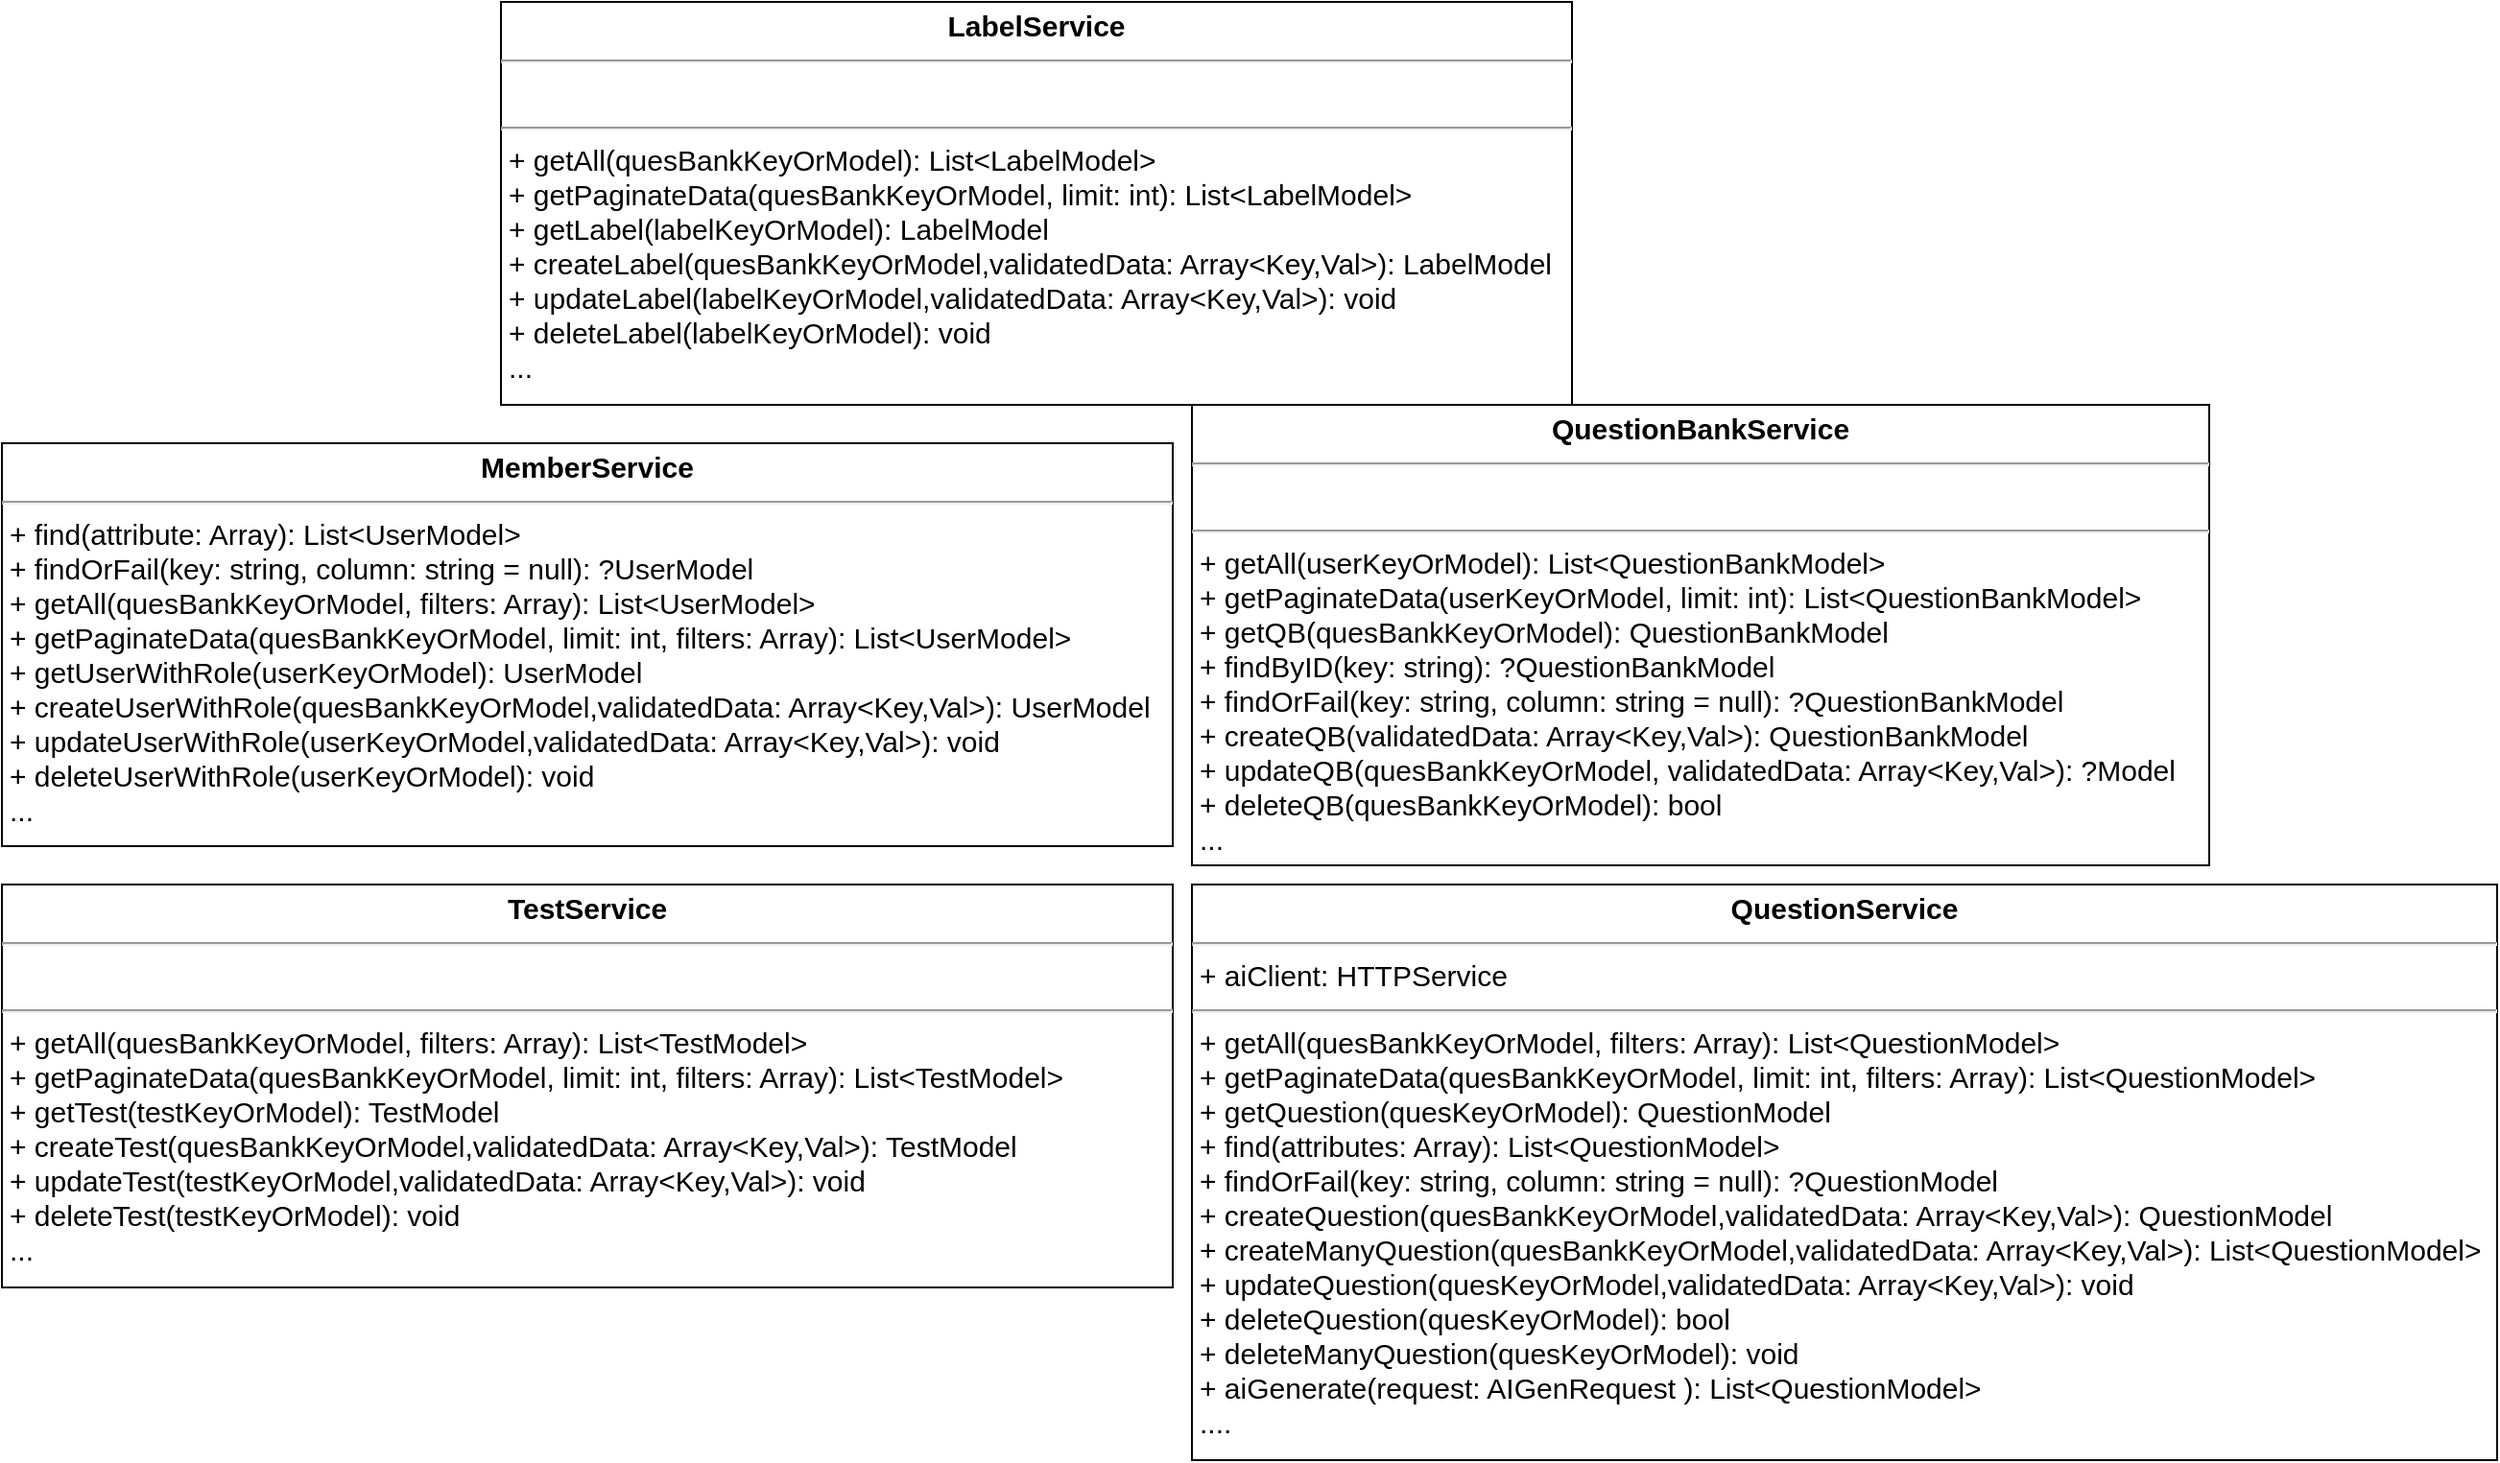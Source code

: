 <mxfile>
    <diagram id="cLwnrL41wiuOJl-wByfj" name="Service">
        <mxGraphModel dx="1760" dy="1765" grid="1" gridSize="10" guides="1" tooltips="1" connect="1" arrows="1" fold="1" page="1" pageScale="1" pageWidth="850" pageHeight="1100" math="0" shadow="0">
            <root>
                <mxCell id="0"/>
                <mxCell id="1" parent="0"/>
                <mxCell id="Y0B8UMnR705JmXbnk9-B-1" value="&lt;p style=&quot;margin: 4px 0px 0px; text-align: center; font-size: 15px;&quot;&gt;&lt;b style=&quot;font-size: 15px;&quot;&gt;MemberService&lt;/b&gt;&lt;/p&gt;&lt;hr style=&quot;font-size: 15px;&quot;&gt;&lt;p style=&quot;margin: 0px 0px 0px 4px; font-size: 15px;&quot;&gt;+ find(attribute: Array): List&amp;lt;UserModel&amp;gt;&lt;/p&gt;&lt;p style=&quot;margin: 0px 0px 0px 4px; font-size: 15px;&quot;&gt;+ findOrFail(key: string, column: string = null): ?UserModel&lt;/p&gt;&lt;p style=&quot;margin: 0px 0px 0px 4px; font-size: 15px;&quot;&gt;&lt;span style=&quot;background-color: initial; font-size: 15px;&quot;&gt;+ getAll(quesBankKeyOrModel,&amp;nbsp;&lt;/span&gt;filters&lt;span style=&quot;background-color: initial; font-size: 15px;&quot;&gt;: Array): List&amp;lt;UserModel&amp;gt;&lt;/span&gt;&lt;br style=&quot;font-size: 15px;&quot;&gt;&lt;/p&gt;&lt;p style=&quot;margin: 0px 0px 0px 4px; font-size: 15px;&quot;&gt;+ getPaginateData(quesBankKeyOrModel, limit: int, filters: Array): List&amp;lt;UserModel&amp;gt;&lt;br style=&quot;font-size: 15px;&quot;&gt;&lt;/p&gt;&lt;p style=&quot;margin: 0px 0px 0px 4px; font-size: 15px;&quot;&gt;+ getUserWithRole(userKeyOrModel): UserModel&lt;/p&gt;&lt;p style=&quot;margin: 0px 0px 0px 4px; font-size: 15px;&quot;&gt;+ createUserWithRole(quesBankKeyOrModel,validatedData: Array&amp;lt;Key,Val&amp;gt;): UserModel&lt;br style=&quot;font-size: 15px;&quot;&gt;&lt;/p&gt;&lt;p style=&quot;margin: 0px 0px 0px 4px; font-size: 15px;&quot;&gt;+ updateUserWithRole(userKeyOrModel,validatedData: Array&amp;lt;Key,Val&amp;gt;): void&lt;br style=&quot;font-size: 15px;&quot;&gt;&lt;/p&gt;&lt;p style=&quot;margin: 0px 0px 0px 4px; font-size: 15px;&quot;&gt;+ deleteUserWithRole(userKeyOrModel): void&lt;/p&gt;&lt;p style=&quot;margin: 0px 0px 0px 4px; font-size: 15px;&quot;&gt;...&lt;/p&gt;" style="verticalAlign=top;align=left;overflow=fill;fontSize=15;fontFamily=Helvetica;html=1;" parent="1" vertex="1">
                    <mxGeometry x="130" y="-530" width="610" height="210" as="geometry"/>
                </mxCell>
                <mxCell id="Y0B8UMnR705JmXbnk9-B-2" value="&lt;p style=&quot;margin: 4px 0px 0px; text-align: center; font-size: 15px;&quot;&gt;&lt;b style=&quot;font-size: 15px;&quot;&gt;QuestionBankService&lt;/b&gt;&lt;/p&gt;&lt;hr style=&quot;font-size: 15px;&quot;&gt;&lt;p style=&quot;margin: 0px 0px 0px 4px; font-size: 15px;&quot;&gt;&lt;br style=&quot;font-size: 15px;&quot;&gt;&lt;/p&gt;&lt;hr style=&quot;font-size: 15px;&quot;&gt;&lt;p style=&quot;margin: 0px 0px 0px 4px; font-size: 15px;&quot;&gt;+ getAll(userKeyOrModel): List&amp;lt;QuestionBankModel&amp;gt;&lt;/p&gt;&lt;p style=&quot;margin: 0px 0px 0px 4px; font-size: 15px;&quot;&gt;+ getPaginateData(userKeyOrModel, limit: int): List&amp;lt;QuestionBankModel&amp;gt;&lt;br style=&quot;font-size: 15px;&quot;&gt;&lt;/p&gt;&lt;p style=&quot;margin: 0px 0px 0px 4px; font-size: 15px;&quot;&gt;+ getQB(quesBankKeyOrModel): QuestionBankModel&lt;br style=&quot;font-size: 15px;&quot;&gt;&lt;/p&gt;&lt;p style=&quot;margin: 0px 0px 0px 4px; font-size: 15px;&quot;&gt;+ findByID(key: string): ?QuestionBankModel&lt;/p&gt;&lt;p style=&quot;margin: 0px 0px 0px 4px; font-size: 15px;&quot;&gt;+ findOrFail(key: string, column: string = null): ?QuestionBankModel&lt;/p&gt;&lt;p style=&quot;margin: 0px 0px 0px 4px; font-size: 15px;&quot;&gt;+ createQB(validatedData: Array&amp;lt;Key,Val&amp;gt;): QuestionBankModel&lt;/p&gt;&lt;p style=&quot;margin: 0px 0px 0px 4px; font-size: 15px;&quot;&gt;+ updateQB(quesBankKeyOrModel, validatedData: Array&amp;lt;Key,Val&amp;gt;): ?Model&lt;/p&gt;&lt;p style=&quot;margin: 0px 0px 0px 4px; font-size: 15px;&quot;&gt;+ deleteQB(quesBankKeyOrModel): bool&lt;/p&gt;&lt;p style=&quot;margin: 0px 0px 0px 4px; font-size: 15px;&quot;&gt;...&lt;/p&gt;" style="verticalAlign=top;align=left;overflow=fill;fontSize=15;fontFamily=Helvetica;html=1;" parent="1" vertex="1">
                    <mxGeometry x="750" y="-550" width="530" height="240" as="geometry"/>
                </mxCell>
                <mxCell id="Y0B8UMnR705JmXbnk9-B-3" value="&lt;p style=&quot;margin: 4px 0px 0px; text-align: center; font-size: 15px;&quot;&gt;&lt;b style=&quot;font-size: 15px;&quot;&gt;TestService&lt;/b&gt;&lt;/p&gt;&lt;hr style=&quot;font-size: 15px;&quot;&gt;&lt;p style=&quot;margin: 0px 0px 0px 4px; font-size: 15px;&quot;&gt;&lt;br style=&quot;font-size: 15px;&quot;&gt;&lt;/p&gt;&lt;hr style=&quot;font-size: 15px;&quot;&gt;&lt;p style=&quot;margin: 0px 0px 0px 4px; font-size: 15px;&quot;&gt;+ getAll(quesBankKeyOrModel, filters: Array): List&amp;lt;TestModel&amp;gt;&lt;/p&gt;&lt;p style=&quot;margin: 0px 0px 0px 4px; font-size: 15px;&quot;&gt;+ getPaginateData(quesBankKeyOrModel, limit: int, filters: Array): List&amp;lt;TestModel&amp;gt;&lt;br style=&quot;font-size: 15px;&quot;&gt;&lt;/p&gt;&lt;p style=&quot;margin: 0px 0px 0px 4px; font-size: 15px;&quot;&gt;+ getTest(testKeyOrModel): TestModel&lt;/p&gt;&lt;p style=&quot;margin: 0px 0px 0px 4px; font-size: 15px;&quot;&gt;+ createTest(quesBankKeyOrModel,validatedData: Array&amp;lt;Key,Val&amp;gt;): TestModel&lt;br style=&quot;font-size: 15px;&quot;&gt;&lt;/p&gt;&lt;p style=&quot;margin: 0px 0px 0px 4px; font-size: 15px;&quot;&gt;+ updateTest(testKeyOrModel,validatedData: Array&amp;lt;Key,Val&amp;gt;): void&lt;br style=&quot;font-size: 15px;&quot;&gt;&lt;/p&gt;&lt;p style=&quot;margin: 0px 0px 0px 4px; font-size: 15px;&quot;&gt;+ deleteTest(testKeyOrModel): void&lt;/p&gt;&lt;p style=&quot;margin: 0px 0px 0px 4px; font-size: 15px;&quot;&gt;&lt;span style=&quot;background-color: initial;&quot;&gt;...&lt;/span&gt;&lt;br&gt;&lt;/p&gt;" style="verticalAlign=top;align=left;overflow=fill;fontSize=15;fontFamily=Helvetica;html=1;" parent="1" vertex="1">
                    <mxGeometry x="130" y="-300" width="610" height="210" as="geometry"/>
                </mxCell>
                <mxCell id="Y0B8UMnR705JmXbnk9-B-4" value="&lt;p style=&quot;margin: 4px 0px 0px; text-align: center; font-size: 15px;&quot;&gt;&lt;b style=&quot;font-size: 15px;&quot;&gt;QuestionService&lt;/b&gt;&lt;/p&gt;&lt;hr style=&quot;font-size: 15px;&quot;&gt;&lt;p style=&quot;margin: 0px 0px 0px 4px; font-size: 15px;&quot;&gt;+ aiClient: HTTPService&lt;/p&gt;&lt;hr style=&quot;font-size: 15px;&quot;&gt;&lt;p style=&quot;margin: 0px 0px 0px 4px; font-size: 15px;&quot;&gt;+ getAll(quesBankKeyOrModel, filters: Array): List&amp;lt;QuestionModel&amp;gt;&lt;/p&gt;&lt;p style=&quot;margin: 0px 0px 0px 4px; font-size: 15px;&quot;&gt;&lt;span style=&quot;background-color: initial; font-size: 15px;&quot;&gt;+ getPaginateData(quesBankKeyOrModel, limit: int,&amp;nbsp;&lt;/span&gt;filters&lt;span style=&quot;background-color: initial; font-size: 15px;&quot;&gt;: Array): List&amp;lt;QuestionModel&amp;gt;&lt;/span&gt;&lt;/p&gt;&lt;p style=&quot;margin: 0px 0px 0px 4px; font-size: 15px;&quot;&gt;+ getQuestion(quesKeyOrModel): QuestionModel&lt;/p&gt;&lt;p style=&quot;margin: 0px 0px 0px 4px; font-size: 15px;&quot;&gt;+ find(attributes: Array): List&amp;lt;QuestionModel&amp;gt;&lt;/p&gt;&lt;p style=&quot;margin: 0px 0px 0px 4px; font-size: 15px;&quot;&gt;+ findOrFail(key: string, column: string = null): ?QuestionModel&lt;br style=&quot;font-size: 15px;&quot;&gt;&lt;/p&gt;&lt;p style=&quot;margin: 0px 0px 0px 4px; font-size: 15px;&quot;&gt;+ createQuestion(quesBankKeyOrModel,validatedData: Array&amp;lt;Key,Val&amp;gt;): QuestionModel&lt;br style=&quot;font-size: 15px;&quot;&gt;&lt;/p&gt;&lt;p style=&quot;margin: 0px 0px 0px 4px; font-size: 15px;&quot;&gt;+ createManyQuestion(quesBankKeyOrModel,validatedData: Array&amp;lt;Key,Val&amp;gt;): List&amp;lt;QuestionModel&amp;gt;&lt;br style=&quot;font-size: 15px;&quot;&gt;&lt;/p&gt;&lt;p style=&quot;margin: 0px 0px 0px 4px; font-size: 15px;&quot;&gt;+ updateQuestion(quesKeyOrModel,validatedData: Array&amp;lt;Key,Val&amp;gt;): void&lt;br style=&quot;font-size: 15px;&quot;&gt;&lt;/p&gt;&lt;p style=&quot;margin: 0px 0px 0px 4px; font-size: 15px;&quot;&gt;+ deleteQuestion(quesKeyOrModel): bool&lt;/p&gt;&lt;p style=&quot;margin: 0px 0px 0px 4px; font-size: 15px;&quot;&gt;+ deleteManyQuestion(quesKeyOrModel): void&lt;br style=&quot;font-size: 15px;&quot;&gt;&lt;/p&gt;&lt;p style=&quot;margin: 0px 0px 0px 4px; font-size: 15px;&quot;&gt;+ aiGenerate(request: AIGenRequest ): List&amp;lt;QuestionModel&amp;gt;&lt;/p&gt;&lt;p style=&quot;margin: 0px 0px 0px 4px; font-size: 15px;&quot;&gt;....&lt;/p&gt;" style="verticalAlign=top;align=left;overflow=fill;fontSize=15;fontFamily=Helvetica;html=1;" parent="1" vertex="1">
                    <mxGeometry x="750" y="-300" width="680" height="300" as="geometry"/>
                </mxCell>
                <mxCell id="Y0B8UMnR705JmXbnk9-B-5" value="&lt;p style=&quot;margin: 4px 0px 0px; text-align: center; font-size: 15px;&quot;&gt;&lt;b style=&quot;font-size: 15px;&quot;&gt;LabelService&lt;/b&gt;&lt;/p&gt;&lt;hr style=&quot;font-size: 15px;&quot;&gt;&lt;p style=&quot;margin: 0px 0px 0px 4px; font-size: 15px;&quot;&gt;&lt;br style=&quot;font-size: 15px;&quot;&gt;&lt;/p&gt;&lt;hr style=&quot;font-size: 15px;&quot;&gt;&lt;p style=&quot;margin: 0px 0px 0px 4px; font-size: 15px;&quot;&gt;+ getAll(quesBankKeyOrModel): List&amp;lt;LabelModel&amp;gt;&lt;/p&gt;&lt;p style=&quot;margin: 0px 0px 0px 4px; font-size: 15px;&quot;&gt;+ getPaginateData(quesBankKeyOrModel, limit: int): List&amp;lt;LabelModel&amp;gt;&lt;br style=&quot;font-size: 15px;&quot;&gt;&lt;/p&gt;&lt;p style=&quot;margin: 0px 0px 0px 4px; font-size: 15px;&quot;&gt;+ getLabel(labelKeyOrModel): LabelModel&lt;/p&gt;&lt;p style=&quot;margin: 0px 0px 0px 4px; font-size: 15px;&quot;&gt;+ createLabel(quesBankKeyOrModel,validatedData: Array&amp;lt;Key,Val&amp;gt;): LabelModel&lt;br style=&quot;font-size: 15px;&quot;&gt;&lt;/p&gt;&lt;p style=&quot;margin: 0px 0px 0px 4px; font-size: 15px;&quot;&gt;+ updateLabel(labelKeyOrModel,validatedData: Array&amp;lt;Key,Val&amp;gt;): void&lt;br style=&quot;font-size: 15px;&quot;&gt;&lt;/p&gt;&lt;p style=&quot;margin: 0px 0px 0px 4px; font-size: 15px;&quot;&gt;+ deleteLabel(labelKeyOrModel): void&lt;/p&gt;&lt;p style=&quot;margin: 0px 0px 0px 4px; font-size: 15px;&quot;&gt;...&lt;/p&gt;" style="verticalAlign=top;align=left;overflow=fill;fontSize=15;fontFamily=Helvetica;html=1;" parent="1" vertex="1">
                    <mxGeometry x="390" y="-760" width="558" height="210" as="geometry"/>
                </mxCell>
            </root>
        </mxGraphModel>
    </diagram>
    <diagram id="yaPn2xocqwZtk-ihi1OX" name="Model">
        <mxGraphModel dx="2011" dy="760" grid="1" gridSize="10" guides="1" tooltips="1" connect="1" arrows="1" fold="1" page="1" pageScale="1" pageWidth="850" pageHeight="1100" math="0" shadow="0">
            <root>
                <mxCell id="0"/>
                <mxCell id="1" parent="0"/>
                <mxCell id="98CcMxjUXYHZPuGQxRPu-3" style="edgeStyle=none;html=1;exitX=0.5;exitY=0;exitDx=0;exitDy=0;entryX=0.5;entryY=1;entryDx=0;entryDy=0;endArrow=block;endFill=0;" parent="1" source="09Ch7zY_Ost5GCed6j-d-2" target="98CcMxjUXYHZPuGQxRPu-2" edge="1">
                    <mxGeometry relative="1" as="geometry"/>
                </mxCell>
                <mxCell id="09Ch7zY_Ost5GCed6j-d-2" value="&lt;p style=&quot;margin: 4px 0px 0px; text-align: center; font-size: 15px;&quot;&gt;&lt;b style=&quot;font-size: 15px;&quot;&gt;QuestionBankModel&lt;/b&gt;&lt;/p&gt;&lt;hr style=&quot;font-size: 15px;&quot;&gt;&lt;p style=&quot;margin: 0px 0px 0px 4px; font-size: 15px;&quot;&gt;- questionBankID: string&lt;/p&gt;&lt;p style=&quot;margin: 0px 0px 0px 4px; font-size: 15px;&quot;&gt;- name: string&lt;/p&gt;&lt;p style=&quot;margin: 0px 0px 0px 4px; font-size: 15px;&quot;&gt;....&lt;/p&gt;&lt;p style=&quot;margin: 0px 0px 0px 4px; font-size: 15px;&quot;&gt;&lt;br style=&quot;font-size: 15px;&quot;&gt;&lt;/p&gt;&lt;hr style=&quot;font-size: 15px;&quot;&gt;&lt;p style=&quot;margin: 0px 0px 0px 4px; font-size: 15px;&quot;&gt;&lt;br style=&quot;font-size: 15px;&quot;&gt;&lt;/p&gt;" style="verticalAlign=top;align=left;overflow=fill;fontSize=15;fontFamily=Helvetica;html=1;" parent="1" vertex="1">
                    <mxGeometry x="900" y="540" width="290" height="110" as="geometry"/>
                </mxCell>
                <mxCell id="98CcMxjUXYHZPuGQxRPu-4" style="edgeStyle=none;html=1;exitX=0.5;exitY=0;exitDx=0;exitDy=0;entryX=0.75;entryY=1;entryDx=0;entryDy=0;endArrow=block;endFill=0;" parent="1" source="09Ch7zY_Ost5GCed6j-d-5" target="98CcMxjUXYHZPuGQxRPu-2" edge="1">
                    <mxGeometry relative="1" as="geometry"/>
                </mxCell>
                <mxCell id="09Ch7zY_Ost5GCed6j-d-5" value="&lt;p style=&quot;margin: 4px 0px 0px; text-align: center; font-size: 15px;&quot;&gt;&lt;b style=&quot;font-size: 15px;&quot;&gt;TestModel&lt;/b&gt;&lt;/p&gt;&lt;hr style=&quot;font-size: 15px;&quot;&gt;&lt;p style=&quot;margin: 0px 0px 0px 4px; font-size: 15px;&quot;&gt;- testID: string&lt;/p&gt;&lt;p style=&quot;margin: 0px 0px 0px 4px; font-size: 15px;&quot;&gt;- name: string&lt;br style=&quot;font-size: 15px;&quot;&gt;&lt;/p&gt;&lt;p style=&quot;margin: 0px 0px 0px 4px; font-size: 15px;&quot;&gt;- description: string&lt;/p&gt;&lt;p style=&quot;margin: 0px 0px 0px 4px; font-size: 15px;&quot;&gt;- lastUpdated: string&lt;/p&gt;&lt;p style=&quot;margin: 0px 0px 0px 4px; font-size: 15px;&quot;&gt;...&lt;/p&gt;&lt;p style=&quot;margin: 0px 0px 0px 4px; font-size: 15px;&quot;&gt;&lt;br&gt;&lt;/p&gt;&lt;p style=&quot;margin: 0px 0px 0px 4px; font-size: 15px;&quot;&gt;&lt;br style=&quot;font-size: 15px;&quot;&gt;&lt;/p&gt;" style="verticalAlign=top;align=left;overflow=fill;fontSize=15;fontFamily=Helvetica;html=1;" parent="1" vertex="1">
                    <mxGeometry x="1200" y="526.25" width="270" height="137.5" as="geometry"/>
                </mxCell>
                <mxCell id="98CcMxjUXYHZPuGQxRPu-8" style="edgeStyle=none;html=1;exitX=0.5;exitY=1;exitDx=0;exitDy=0;entryX=0.5;entryY=0;entryDx=0;entryDy=0;endArrow=block;endFill=0;" parent="1" source="09Ch7zY_Ost5GCed6j-d-6" target="98CcMxjUXYHZPuGQxRPu-2" edge="1">
                    <mxGeometry relative="1" as="geometry"/>
                </mxCell>
                <mxCell id="09Ch7zY_Ost5GCed6j-d-6" value="&lt;p style=&quot;margin: 4px 0px 0px; text-align: center; font-size: 15px;&quot;&gt;&lt;b style=&quot;font-size: 15px;&quot;&gt;LabelModel&lt;/b&gt;&lt;/p&gt;&lt;hr style=&quot;font-size: 15px;&quot;&gt;&lt;p style=&quot;margin: 0px 0px 0px 4px; font-size: 15px;&quot;&gt;- name: string&lt;/p&gt;&lt;p style=&quot;margin: 0px 0px 0px 4px; font-size: 15px;&quot;&gt;- description: string&lt;/p&gt;&lt;p style=&quot;margin: 0px 0px 0px 4px; font-size: 15px;&quot;&gt;- questionBankID: string&lt;/p&gt;&lt;p style=&quot;margin: 0px 0px 0px 4px; font-size: 15px;&quot;&gt;- labelID:string&lt;/p&gt;&lt;p style=&quot;margin: 0px 0px 0px 4px; font-size: 15px;&quot;&gt;...&lt;/p&gt;" style="verticalAlign=top;align=left;overflow=fill;fontSize=15;fontFamily=Helvetica;html=1;" parent="1" vertex="1">
                    <mxGeometry x="1053.25" y="110" width="193.5" height="130" as="geometry"/>
                </mxCell>
                <mxCell id="98CcMxjUXYHZPuGQxRPu-5" style="edgeStyle=none;html=1;exitX=0;exitY=0.5;exitDx=0;exitDy=0;entryX=1;entryY=0.75;entryDx=0;entryDy=0;endArrow=block;endFill=0;" parent="1" source="09Ch7zY_Ost5GCed6j-d-8" target="98CcMxjUXYHZPuGQxRPu-2" edge="1">
                    <mxGeometry relative="1" as="geometry"/>
                </mxCell>
                <mxCell id="09Ch7zY_Ost5GCed6j-d-8" value="&lt;p style=&quot;margin: 4px 0px 0px; text-align: center; font-size: 15px;&quot;&gt;&lt;b style=&quot;font-size: 15px;&quot;&gt;RoleModel&lt;/b&gt;&lt;/p&gt;&lt;hr style=&quot;font-size: 15px;&quot;&gt;&lt;p style=&quot;margin: 0px 0px 0px 4px; font-size: 15px;&quot;&gt;- roleID: string&lt;/p&gt;&lt;p style=&quot;margin: 0px 0px 0px 4px; font-size: 15px;&quot;&gt;- name: string&lt;/p&gt;&lt;p style=&quot;margin: 0px 0px 0px 4px; font-size: 15px;&quot;&gt;....&lt;/p&gt;&lt;hr style=&quot;font-size: 15px;&quot;&gt;&lt;p style=&quot;margin: 0px 0px 0px 4px; font-size: 15px;&quot;&gt;&lt;br style=&quot;font-size: 15px;&quot;&gt;&lt;/p&gt;" style="verticalAlign=top;align=left;overflow=fill;fontSize=15;fontFamily=Helvetica;html=1;" parent="1" vertex="1">
                    <mxGeometry x="1350" y="380" width="160" height="115" as="geometry"/>
                </mxCell>
                <mxCell id="98CcMxjUXYHZPuGQxRPu-6" style="edgeStyle=none;html=1;exitX=0;exitY=0.5;exitDx=0;exitDy=0;entryX=1;entryY=0.25;entryDx=0;entryDy=0;endArrow=block;endFill=0;" parent="1" source="09Ch7zY_Ost5GCed6j-d-9" target="98CcMxjUXYHZPuGQxRPu-2" edge="1">
                    <mxGeometry relative="1" as="geometry"/>
                </mxCell>
                <mxCell id="09Ch7zY_Ost5GCed6j-d-9" value="&lt;p style=&quot;margin: 4px 0px 0px; text-align: center; font-size: 15px;&quot;&gt;&lt;b style=&quot;font-size: 15px;&quot;&gt;UserModel&lt;/b&gt;&lt;/p&gt;&lt;hr style=&quot;font-size: 15px;&quot;&gt;&lt;p style=&quot;margin: 0px 0px 0px 4px; font-size: 15px;&quot;&gt;- permissionID: string&lt;/p&gt;&lt;p style=&quot;margin: 0px 0px 0px 4px; font-size: 15px;&quot;&gt;- name: string&lt;/p&gt;...&lt;hr style=&quot;font-size: 15px;&quot;&gt;&lt;p style=&quot;margin: 0px 0px 0px 4px; font-size: 15px;&quot;&gt;&lt;br style=&quot;font-size: 15px;&quot;&gt;&lt;/p&gt;" style="verticalAlign=top;align=left;overflow=fill;fontSize=15;fontFamily=Helvetica;html=1;" parent="1" vertex="1">
                    <mxGeometry x="1350" y="150" width="160" height="108" as="geometry"/>
                </mxCell>
                <mxCell id="98CcMxjUXYHZPuGQxRPu-7" style="edgeStyle=none;html=1;exitX=1;exitY=0.5;exitDx=0;exitDy=0;entryX=0;entryY=0.5;entryDx=0;entryDy=0;endArrow=block;endFill=0;" parent="1" source="98CcMxjUXYHZPuGQxRPu-1" target="98CcMxjUXYHZPuGQxRPu-2" edge="1">
                    <mxGeometry relative="1" as="geometry"/>
                </mxCell>
                <mxCell id="98CcMxjUXYHZPuGQxRPu-1" value="&lt;p style=&quot;margin: 4px 0px 0px; text-align: center; font-size: 15px;&quot;&gt;&lt;b style=&quot;font-size: 15px;&quot;&gt;QuestionModel&lt;/b&gt;&lt;/p&gt;&lt;p style=&quot;margin: 0px 0px 0px 4px; font-size: 15px;&quot;&gt;&lt;span style=&quot;background-color: initial;&quot;&gt;&lt;br&gt;&lt;/span&gt;&lt;/p&gt;&lt;p style=&quot;margin: 0px 0px 0px 4px; font-size: 15px;&quot;&gt;&lt;span style=&quot;background-color: initial;&quot;&gt;- question: string&lt;/span&gt;&lt;br&gt;&lt;/p&gt;&lt;p style=&quot;margin: 0px 0px 0px 4px; font-size: 15px;&quot;&gt;- ans1: string&lt;/p&gt;&lt;p style=&quot;margin: 0px 0px 0px 4px; font-size: 15px;&quot;&gt;- ans1: string&lt;br&gt;&lt;/p&gt;&lt;p style=&quot;margin: 0px 0px 0px 4px; font-size: 15px;&quot;&gt;- ans1: string&lt;br&gt;&lt;/p&gt;&lt;p style=&quot;margin: 0px 0px 0px 4px; font-size: 15px;&quot;&gt;- ans1: string&lt;br&gt;&lt;/p&gt;&lt;p style=&quot;margin: 0px 0px 0px 4px; font-size: 15px;&quot;&gt;- ans1: string&lt;br&gt;&lt;/p&gt;&lt;p style=&quot;margin: 0px 0px 0px 4px; font-size: 15px;&quot;&gt;- ans1: string&lt;br&gt;&lt;/p&gt;&lt;p style=&quot;margin: 0px 0px 0px 4px; font-size: 15px;&quot;&gt;- ans1: string&lt;br&gt;&lt;/p&gt;&lt;p style=&quot;margin: 0px 0px 0px 4px; font-size: 15px;&quot;&gt;- question_group_id: string&lt;/p&gt;&lt;p style=&quot;margin: 0px 0px 0px 4px; font-size: 15px;&quot;&gt;- label_id: string&lt;/p&gt;&lt;p style=&quot;margin: 0px 0px 0px 4px; font-size: 15px;&quot;&gt;...&lt;/p&gt;" style="verticalAlign=top;align=left;overflow=fill;fontSize=15;fontFamily=Helvetica;html=1;" parent="1" vertex="1">
                    <mxGeometry x="780" y="267.5" width="180" height="250" as="geometry"/>
                </mxCell>
                <mxCell id="98CcMxjUXYHZPuGQxRPu-2" value="&lt;p style=&quot;margin: 4px 0px 0px; text-align: center; font-size: 15px;&quot;&gt;&lt;b&gt;Model&lt;/b&gt;&lt;/p&gt;&lt;hr style=&quot;font-size: 15px;&quot;&gt;&lt;p style=&quot;margin: 0px 0px 0px 4px; font-size: 15px;&quot;&gt;&lt;br&gt;&lt;/p&gt;&lt;hr style=&quot;font-size: 15px;&quot;&gt;&lt;p style=&quot;margin: 0px 0px 0px 4px;&quot;&gt;+ save(array options = []): bool&lt;br style=&quot;font-size: 15px;&quot;&gt;&lt;/p&gt;&amp;nbsp;+ update (array options = []): bool&lt;p style=&quot;margin: 0px 0px 0px 4px;&quot;&gt;+ delete(keyOrModel:string|Model): bool&lt;/p&gt;&lt;p style=&quot;margin: 0px 0px 0px 4px;&quot;&gt;+ filter(array search = []): Collection&lt;/p&gt;&lt;p style=&quot;margin: 0px 0px 0px 4px;&quot;&gt;...&lt;/p&gt;" style="verticalAlign=top;align=left;overflow=fill;fontSize=15;fontFamily=Helvetica;html=1;" parent="1" vertex="1">
                    <mxGeometry x="1010" y="310" width="280" height="165" as="geometry"/>
                </mxCell>
                <mxCell id="VER_vu8GaueMaTd2YAZO-2" style="edgeStyle=none;html=1;exitX=0;exitY=0.5;exitDx=0;exitDy=0;entryX=1;entryY=0.5;entryDx=0;entryDy=0;endArrow=block;endFill=0;" parent="1" source="VER_vu8GaueMaTd2YAZO-1" target="98CcMxjUXYHZPuGQxRPu-2" edge="1">
                    <mxGeometry relative="1" as="geometry"/>
                </mxCell>
                <mxCell id="VER_vu8GaueMaTd2YAZO-1" value="&lt;p style=&quot;margin: 4px 0px 0px; text-align: center; font-size: 15px;&quot;&gt;&lt;b style=&quot;font-size: 15px;&quot;&gt;PermissionModel&lt;/b&gt;&lt;/p&gt;&lt;hr style=&quot;font-size: 15px;&quot;&gt;&lt;p style=&quot;margin: 0px 0px 0px 4px; font-size: 15px;&quot;&gt;- permissionID: string&lt;/p&gt;&lt;p style=&quot;margin: 0px 0px 0px 4px; font-size: 15px;&quot;&gt;- name: string&lt;/p&gt;&lt;p style=&quot;margin: 0px 0px 0px 4px; font-size: 15px;&quot;&gt;...&lt;/p&gt;&lt;hr style=&quot;font-size: 15px;&quot;&gt;&lt;p style=&quot;margin: 0px 0px 0px 4px; font-size: 15px;&quot;&gt;&lt;br style=&quot;font-size: 15px;&quot;&gt;&lt;/p&gt;" style="verticalAlign=top;align=left;overflow=fill;fontSize=15;fontFamily=Helvetica;html=1;" parent="1" vertex="1">
                    <mxGeometry x="1350" y="267.5" width="160" height="100" as="geometry"/>
                </mxCell>
            </root>
        </mxGraphModel>
    </diagram>
    <diagram id="4drB3fN4l4qhdWFBwevg" name="Controller">
        <mxGraphModel dx="3666" dy="3264" grid="1" gridSize="10" guides="1" tooltips="1" connect="1" arrows="1" fold="1" page="1" pageScale="1" pageWidth="850" pageHeight="1100" math="0" shadow="0">
            <root>
                <mxCell id="0"/>
                <mxCell id="1" parent="0"/>
                <mxCell id="6wWB15xYCFlSYhTt9QAJ-1" value="&lt;p style=&quot;margin: 4px 0px 0px; text-align: center; font-size: 15px;&quot;&gt;&lt;b style=&quot;font-size: 15px;&quot;&gt;MemberController&lt;/b&gt;&lt;/p&gt;&lt;hr style=&quot;font-size: 15px;&quot;&gt;&lt;p style=&quot;margin: 0px 0px 0px 4px; font-size: 15px;&quot;&gt;- service: MemberService&lt;/p&gt;&lt;p style=&quot;margin: 0px 0px 0px 4px; font-size: 15px;&quot;&gt;&lt;br style=&quot;font-size: 15px;&quot;&gt;&lt;/p&gt;&lt;p style=&quot;margin: 0px 0px 0px 4px; font-size: 15px;&quot;&gt;+ indexUserList(QB: QuestionBankModel): Response&lt;/p&gt;&lt;p style=&quot;margin: 0px 0px 0px 4px; font-size: 15px;&quot;&gt;+ createUserWithRole(QB: QuestionBankModel): Response&lt;/p&gt;&lt;p style=&quot;margin: 0px 0px 0px 4px; font-size: 15px;&quot;&gt;+ storeUserWithRole(request: Request, QB: QuestionBankModel): Response&lt;/p&gt;&lt;p style=&quot;margin: 0px 0px 0px 4px; font-size: 15px;&quot;&gt;&lt;span style=&quot;background-color: initial;&quot;&gt;+ showUserWithRole(QB: QuestionBankModel, user: UserModel): Response&lt;/span&gt;&lt;br&gt;&lt;/p&gt;&lt;p style=&quot;margin: 0px 0px 0px 4px; font-size: 15px;&quot;&gt;+ destroyUserWithRole(QB: QuestionBankModel, user: UserModel): Response&lt;/p&gt;&lt;p style=&quot;margin: 0px 0px 0px 4px; font-size: 15px;&quot;&gt;...&lt;/p&gt;" style="verticalAlign=top;align=left;overflow=fill;fontSize=15;fontFamily=Helvetica;html=1;" parent="1" vertex="1">
                    <mxGeometry x="-274" y="-1200" width="653" height="186" as="geometry"/>
                </mxCell>
                <mxCell id="6wWB15xYCFlSYhTt9QAJ-2" value="&lt;p style=&quot;margin: 4px 0px 0px; text-align: center; font-size: 15px;&quot;&gt;&lt;b style=&quot;font-size: 15px;&quot;&gt;QuestionBankController&lt;/b&gt;&lt;/p&gt;&lt;hr style=&quot;font-size: 15px;&quot;&gt;&lt;p style=&quot;margin: 0px 0px 0px 4px; font-size: 15px;&quot;&gt;- QBservice:&amp;nbsp;&lt;span style=&quot;text-align: center; font-size: 15px;&quot;&gt;QuestionBank&lt;/span&gt;Service&lt;/p&gt;&lt;p style=&quot;margin: 0px 0px 0px 4px; font-size: 15px;&quot;&gt;&lt;br&gt;&lt;/p&gt;&lt;hr style=&quot;font-size: 15px;&quot;&gt;&lt;p style=&quot;margin: 0px 0px 0px 4px; font-size: 15px;&quot;&gt;+ indexQBList(): Response&lt;/p&gt;&lt;p style=&quot;margin: 0px 0px 0px 4px; font-size: 15px;&quot;&gt;+ createQB(request: Request): Response&lt;/p&gt;&lt;p style=&quot;margin: 0px 0px 0px 4px; font-size: 15px;&quot;&gt;+ storeQB(request: Request): Response&lt;/p&gt;&lt;p style=&quot;margin: 0px 0px 0px 4px; font-size: 15px;&quot;&gt;+ editQB(QB: QuestionBankModel): Response&lt;/p&gt;&lt;p style=&quot;margin: 0px 0px 0px 4px; font-size: 15px;&quot;&gt;+ updateQB(request: Request, QB: QuestionBankModel): Response&lt;/p&gt;&lt;p style=&quot;margin: 0px 0px 0px 4px; font-size: 15px;&quot;&gt;+ showQB(QB: QuestionBankModel): Response&lt;br style=&quot;font-size: 15px;&quot;&gt;&lt;/p&gt;&lt;p style=&quot;margin: 0px 0px 0px 4px; font-size: 15px;&quot;&gt;+ destroyQB(QB: QuestionBankModel): Response&lt;br style=&quot;font-size: 15px;&quot;&gt;&lt;/p&gt;&lt;p style=&quot;margin: 0px 0px 0px 4px; font-size: 15px;&quot;&gt;...&lt;/p&gt;" style="verticalAlign=top;align=left;overflow=fill;fontSize=15;fontFamily=Helvetica;html=1;gradientColor=none;fillColor=default;fillStyle=auto;shadow=0;" parent="1" vertex="1">
                    <mxGeometry x="185" y="-1460" width="515" height="243" as="geometry"/>
                </mxCell>
                <mxCell id="6wWB15xYCFlSYhTt9QAJ-3" value="&lt;p style=&quot;margin: 4px 0px 0px; text-align: center; font-size: 15px;&quot;&gt;&lt;b style=&quot;font-size: 15px;&quot;&gt;TestController&lt;/b&gt;&lt;/p&gt;&lt;hr style=&quot;font-size: 15px;&quot;&gt;&lt;p style=&quot;margin: 0px 0px 0px 4px; font-size: 15px;&quot;&gt;- testService: TestService&lt;/p&gt;&lt;p style=&quot;margin: 0px 0px 0px 4px; font-size: 15px;&quot;&gt;- questionService: QuestionService&lt;/p&gt;&lt;p style=&quot;margin: 0px 0px 0px 4px; font-size: 15px;&quot;&gt;&lt;br style=&quot;font-size: 15px;&quot;&gt;&lt;/p&gt;&lt;p style=&quot;margin: 0px 0px 0px 4px; font-size: 15px;&quot;&gt;&lt;span style=&quot;background-color: initial; font-size: 15px;&quot;&gt;+ indexTestList(QB: QuestionBankModel):&amp;nbsp;Response&lt;/span&gt;&lt;br style=&quot;font-size: 15px;&quot;&gt;&lt;/p&gt;&lt;p style=&quot;margin: 0px 0px 0px 4px; font-size: 15px;&quot;&gt;+ createTest(QB: QuestionBankModel): Response&lt;br style=&quot;font-size: 15px;&quot;&gt;&lt;/p&gt;&lt;p style=&quot;margin: 0px 0px 0px 4px; font-size: 15px;&quot;&gt;+ storeTest(request: Request, QB: QuestionBankModel): Response&lt;br style=&quot;font-size: 15px;&quot;&gt;&lt;/p&gt;&lt;p style=&quot;margin: 0px 0px 0px 4px; font-size: 15px;&quot;&gt;+ editTest(QB: QuestionBankModel, Test:&lt;span style=&quot;background-color: initial; font-size: 15px;&quot;&gt;TestModel): Response&lt;/span&gt;&lt;br style=&quot;font-size: 15px;&quot;&gt;&lt;/p&gt;&lt;p style=&quot;margin: 0px 0px 0px 4px; font-size: 15px;&quot;&gt;+ updateTest(request: Request, QB: QuestionBankModel, Test:&lt;span style=&quot;background-color: initial; font-size: 15px;&quot;&gt;TestModel): Response&lt;/span&gt;&lt;/p&gt;&lt;p style=&quot;margin: 0px 0px 0px 4px; font-size: 15px;&quot;&gt;+ showTest(QB: QuestionBankModel,&amp;nbsp;Test:TestModel): Response&lt;span style=&quot;background-color: initial; font-size: 15px;&quot;&gt;&lt;br style=&quot;font-size: 15px;&quot;&gt;&lt;/span&gt;&lt;/p&gt;&lt;p style=&quot;margin: 0px 0px 0px 4px; font-size: 15px;&quot;&gt;+ destroyTest(QB: QuestionBankModel, Test:&lt;span style=&quot;background-color: initial; font-size: 15px;&quot;&gt;TestModel&lt;/span&gt;): Response&lt;/p&gt;&lt;p style=&quot;margin: 0px 0px 0px 4px; font-size: 15px;&quot;&gt;+ exportTest(request: Request): Response&lt;/p&gt;&lt;p style=&quot;margin: 0px 0px 0px 4px; font-size: 15px;&quot;&gt;+ exportTestForm(QB: QuestionBankModel): Response&lt;/p&gt;&lt;p style=&quot;margin: 0px 0px 0px 4px; font-size: 15px;&quot;&gt;+ randomCreate(QB: QuestionBankModel): Response&lt;/p&gt;&lt;p style=&quot;margin: 0px 0px 0px 4px; font-size: 15px;&quot;&gt;+ randomStore(QB: QuestionBankModel, request: RandomTestStoreRequest): Response&lt;/p&gt;&lt;p style=&quot;margin: 0px 0px 0px 4px; font-size: 15px;&quot;&gt;....&lt;/p&gt;" style="verticalAlign=top;align=left;overflow=fill;fontSize=15;fontFamily=Helvetica;html=1;" parent="1" vertex="1">
                    <mxGeometry x="-274" y="-990" width="654" height="310" as="geometry"/>
                </mxCell>
                <mxCell id="6wWB15xYCFlSYhTt9QAJ-4" value="&lt;p style=&quot;margin: 4px 0px 0px; text-align: center; font-size: 15px;&quot;&gt;&lt;b style=&quot;font-size: 15px;&quot;&gt;QuestionController&lt;/b&gt;&lt;/p&gt;&lt;hr style=&quot;font-size: 15px;&quot;&gt;&lt;p style=&quot;margin: 0px 0px 0px 4px; font-size: 15px;&quot;&gt;- QService:&amp;nbsp;&lt;span style=&quot;text-align: center; font-size: 15px;&quot;&gt;Question&lt;/span&gt;Service&lt;/p&gt;&lt;p style=&quot;margin: 0px 0px 0px 4px; font-size: 15px;&quot;&gt;- LabelService: LabelService&lt;/p&gt;&lt;p style=&quot;margin: 0px 0px 0px 4px; font-size: 15px;&quot;&gt;&lt;br&gt;&lt;/p&gt;&lt;hr style=&quot;font-size: 15px;&quot;&gt;&lt;p style=&quot;margin: 0px 0px 0px 4px; font-size: 15px;&quot;&gt;+ indexQuestionList(QB: QuestionBankModel):&amp;nbsp;Response&lt;br style=&quot;font-size: 15px;&quot;&gt;&lt;/p&gt;&lt;p style=&quot;margin: 0px 0px 0px 4px; font-size: 15px;&quot;&gt;+ createQuestion(QB: QuestionBankModel): Response&lt;br style=&quot;font-size: 15px;&quot;&gt;&lt;/p&gt;&lt;p style=&quot;margin: 0px 0px 0px 4px; font-size: 15px;&quot;&gt;+ storeQuestion(request: Request, QB: QuestionBankModel): Response&lt;br style=&quot;font-size: 15px;&quot;&gt;&lt;/p&gt;&lt;p style=&quot;margin: 0px 0px 0px 4px; font-size: 15px;&quot;&gt;+ editQuestion(QB: QuestionBankModel, Ques:&lt;span style=&quot;background-color: initial; font-size: 15px;&quot;&gt;QuestionModel): Response&lt;/span&gt;&lt;br style=&quot;font-size: 15px;&quot;&gt;&lt;/p&gt;&lt;p style=&quot;margin: 0px 0px 0px 4px; font-size: 15px;&quot;&gt;+ updateQuestion(request: Request, QB: QuestionBankModel, Ques:&lt;span style=&quot;background-color: initial; font-size: 15px;&quot;&gt;QuestionModel): Response&lt;/span&gt;&lt;/p&gt;&lt;p style=&quot;margin: 0px 0px 0px 4px; font-size: 15px;&quot;&gt;+ showQuestion(QB: QuestionBankModel,&amp;nbsp;Ques:QuestionModel): Response&lt;span style=&quot;background-color: initial; font-size: 15px;&quot;&gt;&lt;br style=&quot;font-size: 15px;&quot;&gt;&lt;/span&gt;&lt;/p&gt;&lt;p style=&quot;margin: 0px 0px 0px 4px; font-size: 15px;&quot;&gt;+ destroyQuestion(QB: QuestionBankModel,Ques:&lt;span style=&quot;background-color: initial; font-size: 15px;&quot;&gt;QuestionModel&lt;/span&gt;): Response&lt;/p&gt;&lt;p style=&quot;margin: 0px 0px 0px 4px; font-size: 15px;&quot;&gt;+ findQuestion(request: Request, QB: QuestionBankModel): Response&lt;/p&gt;&lt;p style=&quot;margin: 0px 0px 0px 4px; font-size: 15px;&quot;&gt;...&lt;/p&gt;" style="verticalAlign=top;align=left;overflow=fill;fontSize=15;fontFamily=Helvetica;html=1;gradientColor=none;fillColor=default;fillStyle=auto;shadow=0;" parent="1" vertex="1">
                    <mxGeometry x="425" y="-950" width="655" height="270" as="geometry"/>
                </mxCell>
                <mxCell id="6wWB15xYCFlSYhTt9QAJ-5" value="&lt;p style=&quot;margin: 4px 0px 0px; text-align: center; font-size: 15px;&quot;&gt;&lt;b style=&quot;font-size: 15px;&quot;&gt;LabelController&lt;/b&gt;&lt;/p&gt;&lt;hr style=&quot;font-size: 15px;&quot;&gt;&lt;p style=&quot;margin: 0px 0px 0px 4px; font-size: 15px;&quot;&gt;- lService: LabelService&lt;/p&gt;&lt;hr style=&quot;font-size: 15px;&quot;&gt;&lt;p style=&quot;margin: 0px 0px 0px 4px; font-size: 15px;&quot;&gt;&lt;span style=&quot;background-color: initial; font-size: 15px;&quot;&gt;+ indexLabelList(QB: QuestionBankModel):&amp;nbsp;Response&lt;/span&gt;&lt;br style=&quot;font-size: 15px;&quot;&gt;&lt;/p&gt;&lt;p style=&quot;margin: 0px 0px 0px 4px; font-size: 15px;&quot;&gt;+ createLabel(QB: QuestionBankModel): Response&lt;br style=&quot;font-size: 15px;&quot;&gt;&lt;/p&gt;&lt;p style=&quot;margin: 0px 0px 0px 4px; font-size: 15px;&quot;&gt;+ storeLabel(request: Request, QB: QuestionBankModel): Response&lt;br style=&quot;font-size: 15px;&quot;&gt;&lt;/p&gt;&lt;p style=&quot;margin: 0px 0px 0px 4px; font-size: 15px;&quot;&gt;+ editLabel(QB: QuestionBankModel, Label:&lt;span style=&quot;background-color: initial; font-size: 15px;&quot;&gt;LabelModel&lt;/span&gt;&lt;span style=&quot;background-color: initial; font-size: 15px;&quot;&gt;): Response&lt;/span&gt;&lt;br style=&quot;font-size: 15px;&quot;&gt;&lt;/p&gt;&lt;p style=&quot;margin: 0px 0px 0px 4px; font-size: 15px;&quot;&gt;+ updateLabel(request: UpdateLabelRequest, QB: QuestionBankModel, Label:&lt;span style=&quot;background-color: initial; font-size: 15px;&quot;&gt;LabelModel&lt;/span&gt;&lt;span style=&quot;background-color: initial; font-size: 15px;&quot;&gt;): Response&lt;/span&gt;&lt;/p&gt;&lt;p style=&quot;margin: 0px 0px 0px 4px; font-size: 15px;&quot;&gt;+ showLabel(QB: QuestionBankModel, Label:&lt;span style=&quot;background-color: initial; font-size: 15px;&quot;&gt;LabelModel&lt;/span&gt;): Response&lt;span style=&quot;background-color: initial; font-size: 15px;&quot;&gt;&lt;br style=&quot;font-size: 15px;&quot;&gt;&lt;/span&gt;&lt;/p&gt;&lt;p style=&quot;margin: 0px 0px 0px 4px; font-size: 15px;&quot;&gt;+ destroyLabel(QB: QuestionBankModel,Label:&lt;span style=&quot;background-color: initial; font-size: 15px;&quot;&gt;LabelModel&lt;/span&gt;): Response&lt;/p&gt;&lt;p style=&quot;margin: 0px 0px 0px 4px; font-size: 15px;&quot;&gt;...&lt;/p&gt;&lt;p style=&quot;margin: 0px 0px 0px 4px; font-size: 15px;&quot;&gt;&lt;br&gt;&lt;/p&gt;" style="verticalAlign=top;align=left;overflow=fill;fontSize=15;fontFamily=Helvetica;html=1;" parent="1" vertex="1">
                    <mxGeometry x="430" y="-1190" width="650" height="220" as="geometry"/>
                </mxCell>
            </root>
        </mxGraphModel>
    </diagram>
    <diagram name="Class diagram" id="_IRGn7qEjiSoWe7VJrxL">
        <mxGraphModel dx="8240" dy="4260" grid="0" gridSize="10" guides="1" tooltips="1" connect="1" arrows="1" fold="1" page="0" pageScale="1" pageWidth="850" pageHeight="1100" math="0" shadow="0">
            <root>
                <mxCell id="2OkuZF6dqTFCMNim8TMD-0"/>
                <mxCell id="2OkuZF6dqTFCMNim8TMD-1" parent="2OkuZF6dqTFCMNim8TMD-0"/>
                <mxCell id="2OkuZF6dqTFCMNim8TMD-3" value="&lt;p style=&quot;margin: 4px 0px 0px; text-align: center; font-size: 15px;&quot;&gt;&lt;b style=&quot;font-size: 15px;&quot;&gt;QuestionBankModel&lt;/b&gt;&lt;/p&gt;&lt;hr style=&quot;font-size: 15px;&quot;&gt;&lt;p style=&quot;margin: 0px 0px 0px 4px; font-size: 15px;&quot;&gt;- questionBankID: string&lt;/p&gt;&lt;p style=&quot;margin: 0px 0px 0px 4px; font-size: 15px;&quot;&gt;- name: string&lt;/p&gt;&lt;p style=&quot;margin: 0px 0px 0px 4px; font-size: 15px;&quot;&gt;...&lt;/p&gt;&lt;hr style=&quot;font-size: 15px;&quot;&gt;&lt;p style=&quot;margin: 0px 0px 0px 4px; font-size: 15px;&quot;&gt;&lt;br style=&quot;font-size: 15px;&quot;&gt;&lt;/p&gt;" style="verticalAlign=top;align=left;overflow=fill;fontSize=15;fontFamily=Helvetica;html=1;" parent="2OkuZF6dqTFCMNim8TMD-1" vertex="1">
                    <mxGeometry x="1413" y="140" width="290" height="100" as="geometry"/>
                </mxCell>
                <mxCell id="2OkuZF6dqTFCMNim8TMD-4" value="&lt;p style=&quot;margin: 4px 0px 0px; text-align: center; font-size: 15px;&quot;&gt;&lt;b style=&quot;font-size: 15px;&quot;&gt;QuestionModel&lt;/b&gt;&lt;/p&gt;&lt;p style=&quot;margin: 0px 0px 0px 4px; font-size: 15px;&quot;&gt;&lt;span style=&quot;background-color: initial;&quot;&gt;&lt;br&gt;&lt;/span&gt;&lt;/p&gt;&lt;p style=&quot;margin: 0px 0px 0px 4px; font-size: 15px;&quot;&gt;&lt;span style=&quot;background-color: initial;&quot;&gt;- question: string&lt;/span&gt;&lt;br&gt;&lt;/p&gt;&lt;p style=&quot;margin: 0px 0px 0px 4px; font-size: 15px;&quot;&gt;- ans1: string&lt;/p&gt;&lt;p style=&quot;margin: 0px 0px 0px 4px; font-size: 15px;&quot;&gt;- ans1: string&lt;br&gt;&lt;/p&gt;&lt;p style=&quot;margin: 0px 0px 0px 4px; font-size: 15px;&quot;&gt;- ans1: string&lt;br&gt;&lt;/p&gt;&lt;p style=&quot;margin: 0px 0px 0px 4px; font-size: 15px;&quot;&gt;- ans1: string&lt;br&gt;&lt;/p&gt;&lt;p style=&quot;margin: 0px 0px 0px 4px; font-size: 15px;&quot;&gt;- ans1: string&lt;br&gt;&lt;/p&gt;&lt;p style=&quot;margin: 0px 0px 0px 4px; font-size: 15px;&quot;&gt;- ans1: string&lt;br&gt;&lt;/p&gt;&lt;p style=&quot;margin: 0px 0px 0px 4px; font-size: 15px;&quot;&gt;- ans1: string&lt;br&gt;&lt;/p&gt;&lt;p style=&quot;margin: 0px 0px 0px 4px; font-size: 15px;&quot;&gt;- question_group_id: string&lt;/p&gt;&lt;p style=&quot;margin: 0px 0px 0px 4px; font-size: 15px;&quot;&gt;- label_id: string&lt;/p&gt;&lt;p style=&quot;margin: 0px 0px 0px 4px; font-size: 15px;&quot;&gt;...&lt;/p&gt;" style="verticalAlign=top;align=left;overflow=fill;fontSize=15;fontFamily=Helvetica;html=1;" parent="2OkuZF6dqTFCMNim8TMD-1" vertex="1">
                    <mxGeometry x="2951" width="180" height="252" as="geometry"/>
                </mxCell>
                <mxCell id="2OkuZF6dqTFCMNim8TMD-5" value="&lt;p style=&quot;margin: 4px 0px 0px; text-align: center; font-size: 15px;&quot;&gt;&lt;b style=&quot;font-size: 15px;&quot;&gt;TestModel&lt;/b&gt;&lt;/p&gt;&lt;hr style=&quot;font-size: 15px;&quot;&gt;&lt;p style=&quot;margin: 0px 0px 0px 4px; font-size: 15px;&quot;&gt;- testID: string&lt;/p&gt;&lt;p style=&quot;margin: 0px 0px 0px 4px; font-size: 15px;&quot;&gt;- name: string&lt;br style=&quot;font-size: 15px;&quot;&gt;&lt;/p&gt;&lt;p style=&quot;margin: 0px 0px 0px 4px; font-size: 15px;&quot;&gt;- description: string&lt;/p&gt;&lt;p style=&quot;margin: 0px 0px 0px 4px; font-size: 15px;&quot;&gt;- lastUpdated: string&lt;/p&gt;&lt;p style=&quot;margin: 0px 0px 0px 4px; font-size: 15px;&quot;&gt;...&lt;/p&gt;&lt;p style=&quot;margin: 0px 0px 0px 4px; font-size: 15px;&quot;&gt;&lt;br style=&quot;font-size: 15px;&quot;&gt;&lt;/p&gt;" style="verticalAlign=top;align=left;overflow=fill;fontSize=15;fontFamily=Helvetica;html=1;" parent="2OkuZF6dqTFCMNim8TMD-1" vertex="1">
                    <mxGeometry x="676.5" y="98" width="270" height="137.5" as="geometry"/>
                </mxCell>
                <mxCell id="2OkuZF6dqTFCMNim8TMD-6" value="&lt;p style=&quot;margin: 4px 0px 0px; text-align: center; font-size: 15px;&quot;&gt;&lt;b style=&quot;font-size: 15px;&quot;&gt;LabelModel&lt;/b&gt;&lt;/p&gt;&lt;hr style=&quot;font-size: 15px;&quot;&gt;&lt;p style=&quot;margin: 0px 0px 0px 4px; font-size: 15px;&quot;&gt;- name: string&lt;/p&gt;&lt;p style=&quot;margin: 0px 0px 0px 4px; font-size: 15px;&quot;&gt;- description: string&lt;/p&gt;&lt;p style=&quot;margin: 0px 0px 0px 4px; font-size: 15px;&quot;&gt;- questionBankID: string&lt;/p&gt;&lt;p style=&quot;margin: 0px 0px 0px 4px; font-size: 15px;&quot;&gt;- labelID:string&lt;/p&gt;&lt;p style=&quot;margin: 0px 0px 0px 4px; font-size: 15px;&quot;&gt;...&lt;/p&gt;" style="verticalAlign=top;align=left;overflow=fill;fontSize=15;fontFamily=Helvetica;html=1;" parent="2OkuZF6dqTFCMNim8TMD-1" vertex="1">
                    <mxGeometry x="2200.25" y="7.25" width="190.75" height="129.75" as="geometry"/>
                </mxCell>
                <mxCell id="2OkuZF6dqTFCMNim8TMD-8" value="&lt;p style=&quot;margin: 4px 0px 0px; text-align: center; font-size: 15px;&quot;&gt;&lt;b style=&quot;font-size: 15px;&quot;&gt;RoleModel&lt;/b&gt;&lt;/p&gt;&lt;hr style=&quot;font-size: 15px;&quot;&gt;&lt;p style=&quot;margin: 0px 0px 0px 4px; font-size: 15px;&quot;&gt;- roleID: string&lt;/p&gt;&lt;p style=&quot;margin: 0px 0px 0px 4px; font-size: 15px;&quot;&gt;- name: string&lt;/p&gt;&lt;hr style=&quot;font-size: 15px;&quot;&gt;&lt;p style=&quot;margin: 0px 0px 0px 4px; font-size: 15px;&quot;&gt;&lt;br style=&quot;font-size: 15px;&quot;&gt;&lt;/p&gt;" style="verticalAlign=top;align=left;overflow=fill;fontSize=15;fontFamily=Helvetica;html=1;" parent="2OkuZF6dqTFCMNim8TMD-1" vertex="1">
                    <mxGeometry x="1310" y="615" width="160" height="78" as="geometry"/>
                </mxCell>
                <mxCell id="2OkuZF6dqTFCMNim8TMD-9" value="&lt;p style=&quot;margin: 4px 0px 0px; text-align: center; font-size: 15px;&quot;&gt;&lt;b style=&quot;font-size: 15px;&quot;&gt;PermissionModel&lt;/b&gt;&lt;/p&gt;&lt;hr style=&quot;font-size: 15px;&quot;&gt;&lt;p style=&quot;margin: 0px 0px 0px 4px; font-size: 15px;&quot;&gt;- permissionID: string&lt;/p&gt;&lt;p style=&quot;margin: 0px 0px 0px 4px; font-size: 15px;&quot;&gt;- name: string&lt;/p&gt;&lt;hr style=&quot;font-size: 15px;&quot;&gt;&lt;p style=&quot;margin: 0px 0px 0px 4px; font-size: 15px;&quot;&gt;&lt;br style=&quot;font-size: 15px;&quot;&gt;&lt;/p&gt;" style="verticalAlign=top;align=left;overflow=fill;fontSize=15;fontFamily=Helvetica;html=1;" parent="2OkuZF6dqTFCMNim8TMD-1" vertex="1">
                    <mxGeometry x="1573" y="612" width="160" height="81" as="geometry"/>
                </mxCell>
                <mxCell id="n3z_orEbSFZSWoOInEBg-9" value="&lt;p style=&quot;margin: 4px 0px 0px; text-align: center; font-size: 15px;&quot;&gt;&lt;b style=&quot;font-size: 15px;&quot;&gt;TestService&lt;/b&gt;&lt;/p&gt;&lt;hr style=&quot;font-size: 15px;&quot;&gt;&lt;p style=&quot;margin: 0px 0px 0px 4px; font-size: 15px;&quot;&gt;&lt;br style=&quot;font-size: 15px;&quot;&gt;&lt;/p&gt;&lt;hr style=&quot;font-size: 15px;&quot;&gt;&lt;p style=&quot;margin: 0px 0px 0px 4px; font-size: 15px;&quot;&gt;+ getAll(quesBankKeyOrModel, filters: Array): List&amp;lt;TestModel&amp;gt;&lt;/p&gt;&lt;p style=&quot;margin: 0px 0px 0px 4px; font-size: 15px;&quot;&gt;+ getPaginateData(quesBankKeyOrModel, limit: int, filters: Array): List&amp;lt;TestModel&amp;gt;&lt;br style=&quot;font-size: 15px;&quot;&gt;&lt;/p&gt;&lt;p style=&quot;margin: 0px 0px 0px 4px; font-size: 15px;&quot;&gt;+ getTest(testKeyOrModel): TestModel&lt;/p&gt;&lt;p style=&quot;margin: 0px 0px 0px 4px; font-size: 15px;&quot;&gt;+ createTest(quesBankKeyOrModel,validatedData: Array&amp;lt;Key,Val&amp;gt;): TestModel&lt;br style=&quot;font-size: 15px;&quot;&gt;&lt;/p&gt;&lt;p style=&quot;margin: 0px 0px 0px 4px; font-size: 15px;&quot;&gt;+ updateTest(testKeyOrModel,validatedData: Array&amp;lt;Key,Val&amp;gt;): void&lt;br style=&quot;font-size: 15px;&quot;&gt;&lt;/p&gt;&lt;p style=&quot;margin: 0px 0px 0px 4px; font-size: 15px;&quot;&gt;+ deleteTest(testKeyOrModel): void&lt;/p&gt;&lt;p style=&quot;margin: 0px 0px 0px 4px; font-size: 15px;&quot;&gt;+ exportTest(testKeyOrModel): File&lt;/p&gt;" style="verticalAlign=top;align=left;overflow=fill;fontSize=15;fontFamily=Helvetica;html=1;" parent="2OkuZF6dqTFCMNim8TMD-1" vertex="1">
                    <mxGeometry x="524" y="-464" width="570" height="205" as="geometry"/>
                </mxCell>
                <mxCell id="zOvdfVjMWSjVdS2UzzNI-3" value="Use" style="endArrow=open;endSize=12;dashed=1;html=1;entryX=0.5;entryY=0;entryDx=0;entryDy=0;fontSize=15;exitX=0.5;exitY=1;exitDx=0;exitDy=0;" parent="2OkuZF6dqTFCMNim8TMD-1" source="g0wJoHqAz3uWM3P4sNWl-67" target="oCp0_5bkRM2T1xoLY2tD-67" edge="1">
                    <mxGeometry width="160" relative="1" as="geometry">
                        <mxPoint x="79" y="-1076" as="sourcePoint"/>
                        <mxPoint x="65" y="-464" as="targetPoint"/>
                    </mxGeometry>
                </mxCell>
                <mxCell id="zOvdfVjMWSjVdS2UzzNI-4" value="Use" style="endArrow=open;endSize=12;dashed=1;html=1;exitX=0.5;exitY=1;exitDx=0;exitDy=0;entryX=0.5;entryY=0;entryDx=0;entryDy=0;fontSize=15;" parent="2OkuZF6dqTFCMNim8TMD-1" source="oCp0_5bkRM2T1xoLY2tD-67" target="Xatdpq4OmSnF52-E2PAU-68" edge="1">
                    <mxGeometry width="160" relative="1" as="geometry">
                        <mxPoint x="65" y="-274" as="sourcePoint"/>
                        <mxPoint x="64.5" y="250" as="targetPoint"/>
                    </mxGeometry>
                </mxCell>
                <mxCell id="zOvdfVjMWSjVdS2UzzNI-5" value="Use" style="endArrow=open;endSize=12;dashed=1;html=1;exitX=0.5;exitY=1;exitDx=0;exitDy=0;entryX=0.5;entryY=0;entryDx=0;entryDy=0;fontSize=15;" parent="2OkuZF6dqTFCMNim8TMD-1" source="B1UMbiOAO0jGHSxWlAel-67" target="n3z_orEbSFZSWoOInEBg-9" edge="1">
                    <mxGeometry width="160" relative="1" as="geometry">
                        <mxPoint x="811.5" y="-1005" as="sourcePoint"/>
                        <mxPoint x="790" y="-460" as="targetPoint"/>
                    </mxGeometry>
                </mxCell>
                <mxCell id="zOvdfVjMWSjVdS2UzzNI-6" value="Use" style="endArrow=open;endSize=12;dashed=1;html=1;exitX=0.5;exitY=1;exitDx=0;exitDy=0;entryX=0.5;entryY=0;entryDx=0;entryDy=0;fontSize=15;" parent="2OkuZF6dqTFCMNim8TMD-1" source="n3z_orEbSFZSWoOInEBg-9" target="2OkuZF6dqTFCMNim8TMD-5" edge="1">
                    <mxGeometry width="160" relative="1" as="geometry">
                        <mxPoint x="60" y="-200" as="sourcePoint"/>
                        <mxPoint x="220" y="-200" as="targetPoint"/>
                    </mxGeometry>
                </mxCell>
                <mxCell id="zOvdfVjMWSjVdS2UzzNI-9" value="Use" style="endArrow=open;endSize=12;dashed=1;html=1;fontSize=15;entryX=0.5;entryY=0;entryDx=0;entryDy=0;" parent="2OkuZF6dqTFCMNim8TMD-1" source="aFoXvpUru1kslcZ9Tjfr-67" target="ivPaKJ9qXEKJODkwZGJi-67" edge="1">
                    <mxGeometry x="-0.25" width="160" relative="1" as="geometry">
                        <mxPoint x="1558" y="-1023" as="sourcePoint"/>
                        <mxPoint x="1552.186" y="-555" as="targetPoint"/>
                        <mxPoint as="offset"/>
                    </mxGeometry>
                </mxCell>
                <mxCell id="zOvdfVjMWSjVdS2UzzNI-10" value="Use" style="endArrow=open;endSize=12;dashed=1;html=1;entryX=0.5;entryY=0;entryDx=0;entryDy=0;fontSize=15;exitX=0.5;exitY=1;exitDx=0;exitDy=0;" parent="2OkuZF6dqTFCMNim8TMD-1" source="ivPaKJ9qXEKJODkwZGJi-67" target="2OkuZF6dqTFCMNim8TMD-3" edge="1">
                    <mxGeometry width="160" relative="1" as="geometry">
                        <mxPoint x="1549.976" y="-259" as="sourcePoint"/>
                        <mxPoint x="1160" y="-10" as="targetPoint"/>
                    </mxGeometry>
                </mxCell>
                <mxCell id="V_6a4nZ7BC3NfpDAhWcV-6" value="" style="endArrow=diamondThin;endFill=1;endSize=24;html=1;entryX=1;entryY=0.5;entryDx=0;entryDy=0;exitX=0;exitY=0.5;exitDx=0;exitDy=0;fontSize=15;" parent="2OkuZF6dqTFCMNim8TMD-1" source="2OkuZF6dqTFCMNim8TMD-9" target="2OkuZF6dqTFCMNim8TMD-8" edge="1">
                    <mxGeometry width="160" relative="1" as="geometry">
                        <mxPoint x="1445" y="760" as="sourcePoint"/>
                        <mxPoint x="1605" y="760" as="targetPoint"/>
                    </mxGeometry>
                </mxCell>
                <mxCell id="IQVSVcBC1YNNi2Ne7M7Z-3" value="&lt;p style=&quot;margin: 4px 0px 0px; text-align: center; font-size: 15px;&quot;&gt;&lt;b style=&quot;font-size: 15px;&quot;&gt;QuestionController&lt;/b&gt;&lt;/p&gt;&lt;hr style=&quot;font-size: 15px;&quot;&gt;&lt;p style=&quot;margin: 0px 0px 0px 4px; font-size: 15px;&quot;&gt;- QService:&amp;nbsp;&lt;span style=&quot;text-align: center; font-size: 15px;&quot;&gt;Question&lt;/span&gt;Service&lt;/p&gt;&lt;p style=&quot;margin: 0px 0px 0px 4px; font-size: 15px;&quot;&gt;- LabelService: LabelService&lt;/p&gt;&lt;hr style=&quot;font-size: 15px;&quot;&gt;&lt;p style=&quot;margin: 0px 0px 0px 4px; font-size: 15px;&quot;&gt;+ indexQuestionList(QB: QuestionBankModel):&amp;nbsp;Response&lt;br style=&quot;font-size: 15px;&quot;&gt;&lt;/p&gt;&lt;p style=&quot;margin: 0px 0px 0px 4px; font-size: 15px;&quot;&gt;+ createQuestion(QB: QuestionBankModel): Response&lt;br style=&quot;font-size: 15px;&quot;&gt;&lt;/p&gt;&lt;p style=&quot;margin: 0px 0px 0px 4px; font-size: 15px;&quot;&gt;+ storeQuestion(request: Request, QB: QuestionBankModel): Response&lt;br style=&quot;font-size: 15px;&quot;&gt;&lt;/p&gt;&lt;p style=&quot;margin: 0px 0px 0px 4px; font-size: 15px;&quot;&gt;+ editQuestion(QB: QuestionBankModel, Ques:&lt;span style=&quot;background-color: initial; font-size: 15px;&quot;&gt;QuestionModel): Response&lt;/span&gt;&lt;br style=&quot;font-size: 15px;&quot;&gt;&lt;/p&gt;&lt;p style=&quot;margin: 0px 0px 0px 4px; font-size: 15px;&quot;&gt;+ updateQuestion(request: Request, QB: QuestionBankModel, Ques:&lt;span style=&quot;background-color: initial; font-size: 15px;&quot;&gt;QuestionModel): Response&lt;/span&gt;&lt;/p&gt;&lt;p style=&quot;margin: 0px 0px 0px 4px; font-size: 15px;&quot;&gt;+ showQuestion(QB: QuestionBankModel,&amp;nbsp;Ques:QuestionModel): Response&lt;span style=&quot;background-color: initial; font-size: 15px;&quot;&gt;&lt;br style=&quot;font-size: 15px;&quot;&gt;&lt;/span&gt;&lt;/p&gt;&lt;p style=&quot;margin: 0px 0px 0px 4px; font-size: 15px;&quot;&gt;+ destroyQuestion(QB: QuestionBankModel,Ques:&lt;span style=&quot;background-color: initial; font-size: 15px;&quot;&gt;QuestionModel&lt;/span&gt;): Response&lt;/p&gt;&lt;p style=&quot;margin: 0px 0px 0px 4px; font-size: 15px;&quot;&gt;+ findQuestion(request: Request, QB: QuestionBankModel): Response&lt;/p&gt;" style="verticalAlign=top;align=left;overflow=fill;fontSize=15;fontFamily=Helvetica;html=1;gradientColor=none;fillColor=default;fillStyle=auto;shadow=0;" parent="2OkuZF6dqTFCMNim8TMD-1" vertex="1">
                    <mxGeometry x="2694" y="-1258.5" width="700" height="257" as="geometry"/>
                </mxCell>
                <mxCell id="0" value="Use" style="endArrow=open;endSize=12;dashed=1;html=1;exitX=0.5;exitY=1;exitDx=0;exitDy=0;fontSize=15;entryX=0.5;entryY=0;entryDx=0;entryDy=0;" parent="2OkuZF6dqTFCMNim8TMD-1" source="IQVSVcBC1YNNi2Ne7M7Z-3" target="cVXwRtKTSN68_Kdb-V8j-67" edge="1">
                    <mxGeometry width="160" relative="1" as="geometry">
                        <mxPoint x="2983" y="-650" as="sourcePoint"/>
                        <mxPoint x="3044" y="-471" as="targetPoint"/>
                    </mxGeometry>
                </mxCell>
                <mxCell id="4" value="Use" style="endArrow=open;endSize=12;dashed=1;html=1;exitX=1;exitY=1;exitDx=0;exitDy=0;entryX=0;entryY=0.014;entryDx=0;entryDy=0;fontSize=15;entryPerimeter=0;" parent="2OkuZF6dqTFCMNim8TMD-1" source="B1UMbiOAO0jGHSxWlAel-67" target="cVXwRtKTSN68_Kdb-V8j-67" edge="1">
                    <mxGeometry width="160" relative="1" as="geometry">
                        <mxPoint x="1111" y="-1005" as="sourcePoint"/>
                        <mxPoint x="2701" y="-464" as="targetPoint"/>
                    </mxGeometry>
                </mxCell>
                <mxCell id="6" value="Use" style="endArrow=open;endSize=12;dashed=1;html=1;exitX=0.5;exitY=1;exitDx=0;exitDy=0;entryX=0.5;entryY=0;entryDx=0;entryDy=0;fontSize=15;" parent="2OkuZF6dqTFCMNim8TMD-1" target="2OkuZF6dqTFCMNim8TMD-4" edge="1">
                    <mxGeometry width="160" relative="1" as="geometry">
                        <mxPoint x="3041" y="-200" as="sourcePoint"/>
                        <mxPoint x="3013" y="-10.0" as="targetPoint"/>
                    </mxGeometry>
                </mxCell>
                <mxCell id="18" value="" style="endArrow=ERoneToMany;html=1;exitX=1;exitY=1;exitDx=0;exitDy=0;entryX=0;entryY=0;entryDx=0;entryDy=0;startArrow=ERoneToMany;startFill=0;endFill=0;fontSize=15;" parent="2OkuZF6dqTFCMNim8TMD-1" source="Xatdpq4OmSnF52-E2PAU-68" target="2OkuZF6dqTFCMNim8TMD-8" edge="1">
                    <mxGeometry width="50" height="50" relative="1" as="geometry">
                        <mxPoint x="137.5" y="385" as="sourcePoint"/>
                        <mxPoint x="390" y="650" as="targetPoint"/>
                    </mxGeometry>
                </mxCell>
                <mxCell id="19" value="" style="endArrow=ERoneToMany;html=1;entryX=0.5;entryY=1;entryDx=0;entryDy=0;exitX=0.5;exitY=0;exitDx=0;exitDy=0;startArrow=ERoneToMany;startFill=0;endFill=0;fontSize=15;" parent="2OkuZF6dqTFCMNim8TMD-1" source="2OkuZF6dqTFCMNim8TMD-8" target="2OkuZF6dqTFCMNim8TMD-3" edge="1">
                    <mxGeometry width="50" height="50" relative="1" as="geometry">
                        <mxPoint x="1260" y="790" as="sourcePoint"/>
                        <mxPoint x="1020" y="380" as="targetPoint"/>
                    </mxGeometry>
                </mxCell>
                <mxCell id="20" value="n" style="text;html=1;strokeColor=none;fillColor=none;align=center;verticalAlign=middle;whiteSpace=wrap;rounded=0;fontSize=15;" parent="2OkuZF6dqTFCMNim8TMD-1" vertex="1">
                    <mxGeometry x="1267" y="585" width="60" height="30" as="geometry"/>
                </mxCell>
                <mxCell id="22" value="n" style="text;html=1;strokeColor=none;fillColor=none;align=center;verticalAlign=middle;whiteSpace=wrap;rounded=0;fontSize=15;" parent="2OkuZF6dqTFCMNim8TMD-1" vertex="1">
                    <mxGeometry x="119" y="361" width="60" height="30" as="geometry"/>
                </mxCell>
                <mxCell id="25" value="n" style="text;html=1;strokeColor=none;fillColor=none;align=center;verticalAlign=middle;whiteSpace=wrap;rounded=0;fontSize=15;" parent="2OkuZF6dqTFCMNim8TMD-1" vertex="1">
                    <mxGeometry x="1367" y="196" width="60" height="30" as="geometry"/>
                </mxCell>
                <mxCell id="26" value="n" style="text;html=1;strokeColor=none;fillColor=none;align=center;verticalAlign=middle;whiteSpace=wrap;rounded=0;fontSize=15;" parent="2OkuZF6dqTFCMNim8TMD-1" vertex="1">
                    <mxGeometry x="1378" y="589" width="60" height="30" as="geometry"/>
                </mxCell>
                <mxCell id="28" value="" style="endArrow=ERoneToMany;html=1;exitX=1;exitY=0.5;exitDx=0;exitDy=0;entryX=0;entryY=0.5;entryDx=0;entryDy=0;endFill=0;startArrow=ERoneToMany;startFill=0;fontSize=15;" parent="2OkuZF6dqTFCMNim8TMD-1" source="2OkuZF6dqTFCMNim8TMD-3" target="2OkuZF6dqTFCMNim8TMD-4" edge="1">
                    <mxGeometry width="50" height="50" relative="1" as="geometry">
                        <mxPoint x="1780" y="180" as="sourcePoint"/>
                        <mxPoint x="1830" y="130" as="targetPoint"/>
                    </mxGeometry>
                </mxCell>
                <mxCell id="29" value="n" style="text;html=1;strokeColor=none;fillColor=none;align=center;verticalAlign=middle;whiteSpace=wrap;rounded=0;fontSize=15;" parent="2OkuZF6dqTFCMNim8TMD-1" vertex="1">
                    <mxGeometry x="1681" y="110" width="60" height="30" as="geometry"/>
                </mxCell>
                <mxCell id="30" value="n" style="text;html=1;strokeColor=none;fillColor=none;align=center;verticalAlign=middle;whiteSpace=wrap;rounded=0;fontSize=15;" parent="2OkuZF6dqTFCMNim8TMD-1" vertex="1">
                    <mxGeometry x="2894" y="78" width="60" height="30" as="geometry"/>
                </mxCell>
                <mxCell id="37" value="" style="endArrow=ERone;html=1;exitX=1;exitY=0.5;exitDx=0;exitDy=0;entryX=0;entryY=0.5;entryDx=0;entryDy=0;endFill=0;startArrow=ERoneToMany;startFill=0;fontSize=15;" parent="2OkuZF6dqTFCMNim8TMD-1" source="2OkuZF6dqTFCMNim8TMD-5" target="2OkuZF6dqTFCMNim8TMD-3" edge="1">
                    <mxGeometry width="50" height="50" relative="1" as="geometry">
                        <mxPoint x="910" y="210" as="sourcePoint"/>
                        <mxPoint x="1040" y="110" as="targetPoint"/>
                    </mxGeometry>
                </mxCell>
                <mxCell id="39" value="n" style="text;html=1;strokeColor=none;fillColor=none;align=center;verticalAlign=middle;whiteSpace=wrap;rounded=0;fontSize=15;" parent="2OkuZF6dqTFCMNim8TMD-1" vertex="1">
                    <mxGeometry x="1546" y="240" width="60" height="30" as="geometry"/>
                </mxCell>
                <mxCell id="41" value="1" style="text;html=1;strokeColor=none;fillColor=none;align=center;verticalAlign=middle;whiteSpace=wrap;rounded=0;fontSize=15;" parent="2OkuZF6dqTFCMNim8TMD-1" vertex="1">
                    <mxGeometry x="1367" y="150" width="60" height="30" as="geometry"/>
                </mxCell>
                <mxCell id="42" value="n" style="text;html=1;strokeColor=none;fillColor=none;align=center;verticalAlign=middle;whiteSpace=wrap;rounded=0;fontSize=15;" parent="2OkuZF6dqTFCMNim8TMD-1" vertex="1">
                    <mxGeometry x="930" y="140" width="60" height="30" as="geometry"/>
                </mxCell>
                <mxCell id="43" value="" style="endArrow=ERmany;html=1;entryX=0;entryY=0.5;entryDx=0;entryDy=0;endFill=0;startArrow=ERone;startFill=0;fontSize=15;" parent="2OkuZF6dqTFCMNim8TMD-1" source="Xatdpq4OmSnF52-E2PAU-68" target="2OkuZF6dqTFCMNim8TMD-5" edge="1">
                    <mxGeometry width="50" height="50" relative="1" as="geometry">
                        <mxPoint x="137.5" y="317.5" as="sourcePoint"/>
                        <mxPoint x="250" y="230" as="targetPoint"/>
                    </mxGeometry>
                </mxCell>
                <mxCell id="45" value="n" style="text;html=1;strokeColor=none;fillColor=none;align=center;verticalAlign=middle;whiteSpace=wrap;rounded=0;fontSize=15;" parent="2OkuZF6dqTFCMNim8TMD-1" vertex="1">
                    <mxGeometry x="635" y="140" width="60" height="30" as="geometry"/>
                </mxCell>
                <mxCell id="46" value="1" style="text;html=1;strokeColor=none;fillColor=none;align=center;verticalAlign=middle;whiteSpace=wrap;rounded=0;fontSize=15;" parent="2OkuZF6dqTFCMNim8TMD-1" vertex="1">
                    <mxGeometry x="114" y="286" width="60" height="30" as="geometry"/>
                </mxCell>
                <mxCell id="47" value="" style="endArrow=ERmany;html=1;entryX=0;entryY=1;entryDx=0;entryDy=0;endFill=0;startArrow=ERoneToMany;startFill=0;fontSize=15;exitX=1.008;exitY=0.676;exitDx=0;exitDy=0;exitPerimeter=0;" parent="2OkuZF6dqTFCMNim8TMD-1" source="Xatdpq4OmSnF52-E2PAU-68" target="2OkuZF6dqTFCMNim8TMD-3" edge="1">
                    <mxGeometry width="50" height="50" relative="1" as="geometry">
                        <mxPoint x="137.5" y="351.25" as="sourcePoint"/>
                        <mxPoint x="440" y="340" as="targetPoint"/>
                    </mxGeometry>
                </mxCell>
                <mxCell id="48" value="n" style="text;html=1;strokeColor=none;fillColor=none;align=center;verticalAlign=middle;whiteSpace=wrap;rounded=0;fontSize=15;" parent="2OkuZF6dqTFCMNim8TMD-1" vertex="1">
                    <mxGeometry x="1681" y="196" width="60" height="30" as="geometry"/>
                </mxCell>
                <mxCell id="51" value="n" style="text;html=1;strokeColor=none;fillColor=none;align=center;verticalAlign=middle;whiteSpace=wrap;rounded=0;fontSize=15;" parent="2OkuZF6dqTFCMNim8TMD-1" vertex="1">
                    <mxGeometry x="119" y="325" width="60" height="30" as="geometry"/>
                </mxCell>
                <mxCell id="55" value="Use" style="endArrow=open;endSize=12;dashed=1;html=1;fontSize=15;" parent="2OkuZF6dqTFCMNim8TMD-1" source="r6qfQ5pu7c_vU-dNtn5W-67" target="we9xvO1tloXRAyDLBWy8-67" edge="1">
                    <mxGeometry width="160" relative="1" as="geometry">
                        <mxPoint x="2305.5" y="-1064" as="sourcePoint"/>
                        <mxPoint x="2297" y="-464" as="targetPoint"/>
                    </mxGeometry>
                </mxCell>
                <mxCell id="56" value="Use" style="endArrow=open;endSize=12;dashed=1;html=1;exitX=0.5;exitY=1;exitDx=0;exitDy=0;entryX=0.5;entryY=0;entryDx=0;entryDy=0;fontSize=15;" parent="2OkuZF6dqTFCMNim8TMD-1" source="we9xvO1tloXRAyDLBWy8-67" target="2OkuZF6dqTFCMNim8TMD-6" edge="1">
                    <mxGeometry width="160" relative="1" as="geometry">
                        <mxPoint x="2297" y="-272.0" as="sourcePoint"/>
                        <mxPoint x="1400" y="150" as="targetPoint"/>
                    </mxGeometry>
                </mxCell>
                <mxCell id="59" value="n" style="text;html=1;strokeColor=none;fillColor=none;align=center;verticalAlign=middle;whiteSpace=wrap;rounded=0;fontSize=15;" parent="2OkuZF6dqTFCMNim8TMD-1" vertex="1">
                    <mxGeometry x="2160" y="29" width="60" height="30" as="geometry"/>
                </mxCell>
                <mxCell id="57" value="" style="endArrow=ERoneToMany;html=1;exitX=1;exitY=0;exitDx=0;exitDy=0;entryX=0;entryY=0.5;entryDx=0;entryDy=0;endFill=0;startArrow=ERoneToMany;startFill=0;fontSize=15;" parent="2OkuZF6dqTFCMNim8TMD-1" source="2OkuZF6dqTFCMNim8TMD-3" target="2OkuZF6dqTFCMNim8TMD-6" edge="1">
                    <mxGeometry width="50" height="50" relative="1" as="geometry">
                        <mxPoint x="1741" y="118" as="sourcePoint"/>
                        <mxPoint x="1791" y="68" as="targetPoint"/>
                    </mxGeometry>
                </mxCell>
                <mxCell id="58" value="n" style="text;html=1;strokeColor=none;fillColor=none;align=center;verticalAlign=middle;whiteSpace=wrap;rounded=0;fontSize=15;" parent="2OkuZF6dqTFCMNim8TMD-1" vertex="1">
                    <mxGeometry x="1681" y="151.75" width="60" height="30" as="geometry"/>
                </mxCell>
                <mxCell id="64" value="&lt;font style=&quot;font-size: 150px;&quot;&gt;Controller&lt;/font&gt;" style="text;html=1;strokeColor=none;fillColor=none;align=center;verticalAlign=middle;whiteSpace=wrap;rounded=0;" parent="2OkuZF6dqTFCMNim8TMD-1" vertex="1">
                    <mxGeometry x="-968" y="-1228.5" width="685" height="227" as="geometry"/>
                </mxCell>
                <mxCell id="65" value="&lt;font style=&quot;font-size: 150px;&quot;&gt;Service&lt;/font&gt;" style="text;html=1;strokeColor=none;fillColor=none;align=center;verticalAlign=middle;whiteSpace=wrap;rounded=0;" parent="2OkuZF6dqTFCMNim8TMD-1" vertex="1">
                    <mxGeometry x="-980" y="-492" width="685" height="227" as="geometry"/>
                </mxCell>
                <mxCell id="66" value="&lt;font style=&quot;font-size: 150px;&quot;&gt;Model&lt;/font&gt;" style="text;html=1;strokeColor=none;fillColor=none;align=center;verticalAlign=middle;whiteSpace=wrap;rounded=0;" parent="2OkuZF6dqTFCMNim8TMD-1" vertex="1">
                    <mxGeometry x="-980" y="170" width="685" height="227" as="geometry"/>
                </mxCell>
                <mxCell id="67" value="Use" style="endArrow=open;endSize=12;dashed=1;html=1;exitX=0;exitY=1;exitDx=0;exitDy=0;entryX=1;entryY=0;entryDx=0;entryDy=0;fontSize=15;" parent="2OkuZF6dqTFCMNim8TMD-1" source="IQVSVcBC1YNNi2Ne7M7Z-3" edge="1">
                    <mxGeometry width="160" relative="1" as="geometry">
                        <mxPoint x="2958" y="-1008.0" as="sourcePoint"/>
                        <mxPoint x="2576" y="-464" as="targetPoint"/>
                    </mxGeometry>
                </mxCell>
                <mxCell id="r6qfQ5pu7c_vU-dNtn5W-67" value="&lt;p style=&quot;margin: 4px 0px 0px; text-align: center; font-size: 15px;&quot;&gt;&lt;b style=&quot;font-size: 15px;&quot;&gt;LabelController&lt;/b&gt;&lt;/p&gt;&lt;hr style=&quot;font-size: 15px;&quot;&gt;&lt;p style=&quot;margin: 0px 0px 0px 4px; font-size: 15px;&quot;&gt;- lService: LabelService&lt;/p&gt;&lt;hr style=&quot;font-size: 15px;&quot;&gt;&lt;p style=&quot;margin: 0px 0px 0px 4px; font-size: 15px;&quot;&gt;&lt;span style=&quot;background-color: initial; font-size: 15px;&quot;&gt;+ indexLabelList(QB: QuestionBankModel):&amp;nbsp;Response&lt;/span&gt;&lt;br style=&quot;font-size: 15px;&quot;&gt;&lt;/p&gt;&lt;p style=&quot;margin: 0px 0px 0px 4px; font-size: 15px;&quot;&gt;+ createLabel(QB: QuestionBankModel): Response&lt;br style=&quot;font-size: 15px;&quot;&gt;&lt;/p&gt;&lt;p style=&quot;margin: 0px 0px 0px 4px; font-size: 15px;&quot;&gt;+ storeLabel(request: Request, QB: QuestionBankModel): Response&lt;br style=&quot;font-size: 15px;&quot;&gt;&lt;/p&gt;&lt;p style=&quot;margin: 0px 0px 0px 4px; font-size: 15px;&quot;&gt;+ editLabel(QB: QuestionBankModel, Label:&lt;span style=&quot;background-color: initial; font-size: 15px;&quot;&gt;LabelModel&lt;/span&gt;&lt;span style=&quot;background-color: initial; font-size: 15px;&quot;&gt;): Response&lt;/span&gt;&lt;br style=&quot;font-size: 15px;&quot;&gt;&lt;/p&gt;&lt;p style=&quot;margin: 0px 0px 0px 4px; font-size: 15px;&quot;&gt;+ updateLabel(request: UpdateLabelRequest, QB: QuestionBankModel, Label:&lt;span style=&quot;background-color: initial; font-size: 15px;&quot;&gt;LabelModel&lt;/span&gt;&lt;span style=&quot;background-color: initial; font-size: 15px;&quot;&gt;): Response&lt;/span&gt;&lt;/p&gt;&lt;p style=&quot;margin: 0px 0px 0px 4px; font-size: 15px;&quot;&gt;+ showLabel(QB: QuestionBankModel, Label:&lt;span style=&quot;background-color: initial; font-size: 15px;&quot;&gt;LabelModel&lt;/span&gt;): Response&lt;span style=&quot;background-color: initial; font-size: 15px;&quot;&gt;&lt;br style=&quot;font-size: 15px;&quot;&gt;&lt;/span&gt;&lt;/p&gt;&lt;p style=&quot;margin: 0px 0px 0px 4px; font-size: 15px;&quot;&gt;+ destroyLabel(QB: QuestionBankModel,Label:&lt;span style=&quot;background-color: initial; font-size: 15px;&quot;&gt;LabelModel&lt;/span&gt;): Response&lt;/p&gt;&lt;p style=&quot;margin: 0px 0px 0px 4px; font-size: 15px;&quot;&gt;...&lt;/p&gt;&lt;p style=&quot;margin: 0px 0px 0px 4px; font-size: 15px;&quot;&gt;&lt;br&gt;&lt;/p&gt;" style="verticalAlign=top;align=left;overflow=fill;fontSize=15;fontFamily=Helvetica;html=1;" parent="2OkuZF6dqTFCMNim8TMD-1" vertex="1">
                    <mxGeometry x="2002" y="-1269" width="615" height="220" as="geometry"/>
                </mxCell>
                <mxCell id="we9xvO1tloXRAyDLBWy8-67" value="&lt;p style=&quot;margin: 4px 0px 0px; text-align: center; font-size: 15px;&quot;&gt;&lt;b style=&quot;font-size: 15px;&quot;&gt;LabelService&lt;/b&gt;&lt;/p&gt;&lt;hr style=&quot;font-size: 15px;&quot;&gt;&lt;p style=&quot;margin: 0px 0px 0px 4px; font-size: 15px;&quot;&gt;&lt;br style=&quot;font-size: 15px;&quot;&gt;&lt;/p&gt;&lt;hr style=&quot;font-size: 15px;&quot;&gt;&lt;p style=&quot;margin: 0px 0px 0px 4px; font-size: 15px;&quot;&gt;+ getAll(quesBankKeyOrModel): List&amp;lt;LabelModel&amp;gt;&lt;/p&gt;&lt;p style=&quot;margin: 0px 0px 0px 4px; font-size: 15px;&quot;&gt;+ getPaginateData(quesBankKeyOrModel, limit: int): List&amp;lt;LabelModel&amp;gt;&lt;br style=&quot;font-size: 15px;&quot;&gt;&lt;/p&gt;&lt;p style=&quot;margin: 0px 0px 0px 4px; font-size: 15px;&quot;&gt;+ getLabel(labelKeyOrModel): LabelModel&lt;/p&gt;&lt;p style=&quot;margin: 0px 0px 0px 4px; font-size: 15px;&quot;&gt;+ createLabel(quesBankKeyOrModel,validatedData: Array&amp;lt;Key,Val&amp;gt;): LabelModel&lt;br style=&quot;font-size: 15px;&quot;&gt;&lt;/p&gt;&lt;p style=&quot;margin: 0px 0px 0px 4px; font-size: 15px;&quot;&gt;+ updateLabel(labelKeyOrModel,validatedData: Array&amp;lt;Key,Val&amp;gt;): void&lt;br style=&quot;font-size: 15px;&quot;&gt;&lt;/p&gt;&lt;p style=&quot;margin: 0px 0px 0px 4px; font-size: 15px;&quot;&gt;+ deleteLabel(labelKeyOrModel): void&lt;/p&gt;" style="verticalAlign=top;align=left;overflow=fill;fontSize=15;fontFamily=Helvetica;html=1;" parent="2OkuZF6dqTFCMNim8TMD-1" vertex="1">
                    <mxGeometry x="2026" y="-483" width="558" height="192" as="geometry"/>
                </mxCell>
                <mxCell id="g0wJoHqAz3uWM3P4sNWl-67" value="&lt;p style=&quot;margin: 4px 0px 0px; text-align: center; font-size: 15px;&quot;&gt;&lt;b style=&quot;font-size: 15px;&quot;&gt;MemberController&lt;/b&gt;&lt;/p&gt;&lt;hr style=&quot;font-size: 15px;&quot;&gt;&lt;p style=&quot;margin: 0px 0px 0px 4px; font-size: 15px;&quot;&gt;- service: MemberService&lt;/p&gt;&lt;p style=&quot;margin: 0px 0px 0px 4px; font-size: 15px;&quot;&gt;&lt;br style=&quot;font-size: 15px;&quot;&gt;&lt;/p&gt;&lt;p style=&quot;margin: 0px 0px 0px 4px; font-size: 15px;&quot;&gt;+ indexUserList(QB: QuestionBankModel): Response&lt;/p&gt;&lt;p style=&quot;margin: 0px 0px 0px 4px; font-size: 15px;&quot;&gt;+ createUserWithRole(QB: QuestionBankModel): Response&lt;/p&gt;&lt;p style=&quot;margin: 0px 0px 0px 4px; font-size: 15px;&quot;&gt;+ storeUserWithRole(request: Request, QB: QuestionBankModel): Response&lt;/p&gt;&lt;p style=&quot;margin: 0px 0px 0px 4px; font-size: 15px;&quot;&gt;&lt;span style=&quot;background-color: initial;&quot;&gt;+ showUserWithRole(QB: QuestionBankModel, user: UserModel): Response&lt;/span&gt;&lt;br&gt;&lt;/p&gt;&lt;p style=&quot;margin: 0px 0px 0px 4px; font-size: 15px;&quot;&gt;+ destroyUserWithRole(QB: QuestionBankModel, user: UserModel): Response&lt;/p&gt;&lt;p style=&quot;margin: 0px 0px 0px 4px; font-size: 15px;&quot;&gt;...&lt;/p&gt;" style="verticalAlign=top;align=left;overflow=fill;fontSize=15;fontFamily=Helvetica;html=1;" parent="2OkuZF6dqTFCMNim8TMD-1" vertex="1">
                    <mxGeometry x="-269" y="-1233" width="653" height="186" as="geometry"/>
                </mxCell>
                <mxCell id="oCp0_5bkRM2T1xoLY2tD-67" value="&lt;p style=&quot;margin: 4px 0px 0px; text-align: center; font-size: 15px;&quot;&gt;&lt;b style=&quot;font-size: 15px;&quot;&gt;MemberService&lt;/b&gt;&lt;/p&gt;&lt;hr style=&quot;font-size: 15px;&quot;&gt;&lt;p style=&quot;margin: 0px 0px 0px 4px; font-size: 15px;&quot;&gt;+ find(attribute: Array): List&amp;lt;UserModel&amp;gt;&lt;/p&gt;&lt;p style=&quot;margin: 0px 0px 0px 4px; font-size: 15px;&quot;&gt;+ findOrFail(key: string, column: string = null): ?UserModel&lt;/p&gt;&lt;p style=&quot;margin: 0px 0px 0px 4px; font-size: 15px;&quot;&gt;&lt;span style=&quot;background-color: initial; font-size: 15px;&quot;&gt;+ getAll(quesBankKeyOrModel,&amp;nbsp;&lt;/span&gt;filters&lt;span style=&quot;background-color: initial; font-size: 15px;&quot;&gt;: Array): List&amp;lt;UserModel&amp;gt;&lt;/span&gt;&lt;br style=&quot;font-size: 15px;&quot;&gt;&lt;/p&gt;&lt;p style=&quot;margin: 0px 0px 0px 4px; font-size: 15px;&quot;&gt;+ getPaginateData(quesBankKeyOrModel, limit: int, filters: Array): List&amp;lt;UserModel&amp;gt;&lt;br style=&quot;font-size: 15px;&quot;&gt;&lt;/p&gt;&lt;p style=&quot;margin: 0px 0px 0px 4px; font-size: 15px;&quot;&gt;+ getUserWithRole(userKeyOrModel): UserModel&lt;/p&gt;&lt;p style=&quot;margin: 0px 0px 0px 4px; font-size: 15px;&quot;&gt;+ createUserWithRole(quesBankKeyOrModel,validatedData: Array&amp;lt;Key,Val&amp;gt;): UserModel&lt;br style=&quot;font-size: 15px;&quot;&gt;&lt;/p&gt;&lt;p style=&quot;margin: 0px 0px 0px 4px; font-size: 15px;&quot;&gt;+ updateUserWithRole(userKeyOrModel,validatedData: Array&amp;lt;Key,Val&amp;gt;): void&lt;br style=&quot;font-size: 15px;&quot;&gt;&lt;/p&gt;&lt;p style=&quot;margin: 0px 0px 0px 4px; font-size: 15px;&quot;&gt;+ deleteUserWithRole(userKeyOrModel): void&lt;/p&gt;&lt;p style=&quot;margin: 0px 0px 0px 4px; font-size: 15px;&quot;&gt;...&lt;/p&gt;" style="verticalAlign=top;align=left;overflow=fill;fontSize=15;fontFamily=Helvetica;html=1;" parent="2OkuZF6dqTFCMNim8TMD-1" vertex="1">
                    <mxGeometry x="-252" y="-518" width="610" height="220" as="geometry"/>
                </mxCell>
                <mxCell id="Xatdpq4OmSnF52-E2PAU-68" value="&lt;p style=&quot;margin: 4px 0px 0px; text-align: center; font-size: 15px;&quot;&gt;&lt;b style=&quot;font-size: 15px;&quot;&gt;UserModel&lt;/b&gt;&lt;/p&gt;&lt;hr style=&quot;font-size: 15px;&quot;&gt;&lt;p style=&quot;margin: 0px 0px 0px 4px; font-size: 15px;&quot;&gt;- permissionID: string&lt;/p&gt;&lt;p style=&quot;margin: 0px 0px 0px 4px; font-size: 15px;&quot;&gt;- name: string&lt;/p&gt;...&lt;hr style=&quot;font-size: 15px;&quot;&gt;&lt;p style=&quot;margin: 0px 0px 0px 4px; font-size: 15px;&quot;&gt;&lt;br style=&quot;font-size: 15px;&quot;&gt;&lt;/p&gt;" style="verticalAlign=top;align=left;overflow=fill;fontSize=15;fontFamily=Helvetica;html=1;" parent="2OkuZF6dqTFCMNim8TMD-1" vertex="1">
                    <mxGeometry x="-32" y="280" width="160" height="108" as="geometry"/>
                </mxCell>
                <mxCell id="B1UMbiOAO0jGHSxWlAel-67" value="&lt;p style=&quot;margin: 4px 0px 0px; text-align: center; font-size: 15px;&quot;&gt;&lt;b style=&quot;font-size: 15px;&quot;&gt;TestController&lt;/b&gt;&lt;/p&gt;&lt;hr style=&quot;font-size: 15px;&quot;&gt;&lt;p style=&quot;margin: 0px 0px 0px 4px; font-size: 15px;&quot;&gt;- testService: TestService&lt;/p&gt;&lt;p style=&quot;margin: 0px 0px 0px 4px; font-size: 15px;&quot;&gt;- questionService: QuestionService&lt;/p&gt;&lt;p style=&quot;margin: 0px 0px 0px 4px; font-size: 15px;&quot;&gt;&lt;br style=&quot;font-size: 15px;&quot;&gt;&lt;/p&gt;&lt;p style=&quot;margin: 0px 0px 0px 4px; font-size: 15px;&quot;&gt;&lt;span style=&quot;background-color: initial; font-size: 15px;&quot;&gt;+ indexTestList(QB: QuestionBankModel):&amp;nbsp;Response&lt;/span&gt;&lt;br style=&quot;font-size: 15px;&quot;&gt;&lt;/p&gt;&lt;p style=&quot;margin: 0px 0px 0px 4px; font-size: 15px;&quot;&gt;+ createTest(QB: QuestionBankModel): Response&lt;br style=&quot;font-size: 15px;&quot;&gt;&lt;/p&gt;&lt;p style=&quot;margin: 0px 0px 0px 4px; font-size: 15px;&quot;&gt;+ storeTest(request: Request, QB: QuestionBankModel): Response&lt;br style=&quot;font-size: 15px;&quot;&gt;&lt;/p&gt;&lt;p style=&quot;margin: 0px 0px 0px 4px; font-size: 15px;&quot;&gt;+ editTest(QB: QuestionBankModel, Test:&lt;span style=&quot;background-color: initial; font-size: 15px;&quot;&gt;TestModel): Response&lt;/span&gt;&lt;br style=&quot;font-size: 15px;&quot;&gt;&lt;/p&gt;&lt;p style=&quot;margin: 0px 0px 0px 4px; font-size: 15px;&quot;&gt;+ updateTest(request: Request, QB: QuestionBankModel, Test:&lt;span style=&quot;background-color: initial; font-size: 15px;&quot;&gt;TestModel): Response&lt;/span&gt;&lt;/p&gt;&lt;p style=&quot;margin: 0px 0px 0px 4px; font-size: 15px;&quot;&gt;+ showTest(QB: QuestionBankModel,&amp;nbsp;Test:TestModel): Response&lt;span style=&quot;background-color: initial; font-size: 15px;&quot;&gt;&lt;br style=&quot;font-size: 15px;&quot;&gt;&lt;/span&gt;&lt;/p&gt;&lt;p style=&quot;margin: 0px 0px 0px 4px; font-size: 15px;&quot;&gt;+ destroyTest(QB: QuestionBankModel, Test:&lt;span style=&quot;background-color: initial; font-size: 15px;&quot;&gt;TestModel&lt;/span&gt;): Response&lt;/p&gt;&lt;p style=&quot;margin: 0px 0px 0px 4px; font-size: 15px;&quot;&gt;+ exportTest(request: Request): Response&lt;/p&gt;&lt;p style=&quot;margin: 0px 0px 0px 4px; font-size: 15px;&quot;&gt;+ exportTestForm(QB: QuestionBankModel): Response&lt;/p&gt;&lt;p style=&quot;margin: 0px 0px 0px 4px; font-size: 15px;&quot;&gt;+ randomCreate(QB: QuestionBankModel): Response&lt;/p&gt;&lt;p style=&quot;margin: 0px 0px 0px 4px; font-size: 15px;&quot;&gt;+ randomStore(QB: QuestionBankModel, request: RandomTestStoreRequest): Response&lt;/p&gt;&lt;p style=&quot;margin: 0px 0px 0px 4px; font-size: 15px;&quot;&gt;....&lt;/p&gt;" style="verticalAlign=top;align=left;overflow=fill;fontSize=15;fontFamily=Helvetica;html=1;" parent="2OkuZF6dqTFCMNim8TMD-1" vertex="1">
                    <mxGeometry x="507" y="-1243" width="599" height="310" as="geometry"/>
                </mxCell>
                <mxCell id="aFoXvpUru1kslcZ9Tjfr-67" value="&lt;p style=&quot;margin: 4px 0px 0px; text-align: center; font-size: 15px;&quot;&gt;&lt;b style=&quot;font-size: 15px;&quot;&gt;QuestionBankController&lt;/b&gt;&lt;/p&gt;&lt;hr style=&quot;font-size: 15px;&quot;&gt;&lt;p style=&quot;margin: 0px 0px 0px 4px; font-size: 15px;&quot;&gt;- QBservice:&amp;nbsp;&lt;span style=&quot;text-align: center; font-size: 15px;&quot;&gt;QuestionBank&lt;/span&gt;Service&lt;/p&gt;&lt;p style=&quot;margin: 0px 0px 0px 4px; font-size: 15px;&quot;&gt;&lt;br&gt;&lt;/p&gt;&lt;hr style=&quot;font-size: 15px;&quot;&gt;&lt;p style=&quot;margin: 0px 0px 0px 4px; font-size: 15px;&quot;&gt;+ indexQBList(): Response&lt;/p&gt;&lt;p style=&quot;margin: 0px 0px 0px 4px; font-size: 15px;&quot;&gt;+ createQB(request: Request): Response&lt;/p&gt;&lt;p style=&quot;margin: 0px 0px 0px 4px; font-size: 15px;&quot;&gt;+ storeQB(request: Request): Response&lt;/p&gt;&lt;p style=&quot;margin: 0px 0px 0px 4px; font-size: 15px;&quot;&gt;+ editQB(QB: QuestionBankModel): Response&lt;/p&gt;&lt;p style=&quot;margin: 0px 0px 0px 4px; font-size: 15px;&quot;&gt;+ updateQB(request: Request, QB: QuestionBankModel): Response&lt;/p&gt;&lt;p style=&quot;margin: 0px 0px 0px 4px; font-size: 15px;&quot;&gt;+ showQB(QB: QuestionBankModel): Response&lt;br style=&quot;font-size: 15px;&quot;&gt;&lt;/p&gt;&lt;p style=&quot;margin: 0px 0px 0px 4px; font-size: 15px;&quot;&gt;+ destroyQB(QB: QuestionBankModel): Response&lt;br style=&quot;font-size: 15px;&quot;&gt;&lt;/p&gt;&lt;p style=&quot;margin: 0px 0px 0px 4px; font-size: 15px;&quot;&gt;...&lt;/p&gt;" style="verticalAlign=top;align=left;overflow=fill;fontSize=15;fontFamily=Helvetica;html=1;gradientColor=none;fillColor=default;fillStyle=auto;shadow=0;" parent="2OkuZF6dqTFCMNim8TMD-1" vertex="1">
                    <mxGeometry x="1334" y="-1299" width="480" height="243" as="geometry"/>
                </mxCell>
                <mxCell id="ivPaKJ9qXEKJODkwZGJi-67" value="&lt;p style=&quot;margin: 4px 0px 0px; text-align: center; font-size: 15px;&quot;&gt;&lt;b style=&quot;font-size: 15px;&quot;&gt;QuestionBankService&lt;/b&gt;&lt;/p&gt;&lt;hr style=&quot;font-size: 15px;&quot;&gt;&lt;p style=&quot;margin: 0px 0px 0px 4px; font-size: 15px;&quot;&gt;&lt;br style=&quot;font-size: 15px;&quot;&gt;&lt;/p&gt;&lt;hr style=&quot;font-size: 15px;&quot;&gt;&lt;p style=&quot;margin: 0px 0px 0px 4px; font-size: 15px;&quot;&gt;+ getAll(userKeyOrModel): List&amp;lt;QuestionBankModel&amp;gt;&lt;/p&gt;&lt;p style=&quot;margin: 0px 0px 0px 4px; font-size: 15px;&quot;&gt;+ getPaginateData(userKeyOrModel, limit: int): List&amp;lt;QuestionBankModel&amp;gt;&lt;br style=&quot;font-size: 15px;&quot;&gt;&lt;/p&gt;&lt;p style=&quot;margin: 0px 0px 0px 4px; font-size: 15px;&quot;&gt;+ getQB(quesBankKeyOrModel): QuestionBankModel&lt;br style=&quot;font-size: 15px;&quot;&gt;&lt;/p&gt;&lt;p style=&quot;margin: 0px 0px 0px 4px; font-size: 15px;&quot;&gt;+ findByID(key: string): ?QuestionBankModel&lt;/p&gt;&lt;p style=&quot;margin: 0px 0px 0px 4px; font-size: 15px;&quot;&gt;+ findOrFail(key: string, column: string = null): ?QuestionBankModel&lt;/p&gt;&lt;p style=&quot;margin: 0px 0px 0px 4px; font-size: 15px;&quot;&gt;+ createQB(validatedData: Array&amp;lt;Key,Val&amp;gt;): QuestionBankModel&lt;/p&gt;&lt;p style=&quot;margin: 0px 0px 0px 4px; font-size: 15px;&quot;&gt;+ updateQB(quesBankKeyOrModel, validatedData: Array&amp;lt;Key,Val&amp;gt;): ?Model&lt;/p&gt;&lt;p style=&quot;margin: 0px 0px 0px 4px; font-size: 15px;&quot;&gt;+ deleteQB(quesBankKeyOrModel): bool&lt;/p&gt;&lt;p style=&quot;margin: 0px 0px 0px 4px; font-size: 15px;&quot;&gt;...&lt;/p&gt;" style="verticalAlign=top;align=left;overflow=fill;fontSize=15;fontFamily=Helvetica;html=1;" parent="2OkuZF6dqTFCMNim8TMD-1" vertex="1">
                    <mxGeometry x="1289" y="-580" width="530" height="260" as="geometry"/>
                </mxCell>
                <mxCell id="cVXwRtKTSN68_Kdb-V8j-67" value="&lt;p style=&quot;margin: 4px 0px 0px; text-align: center; font-size: 15px;&quot;&gt;&lt;b style=&quot;font-size: 15px;&quot;&gt;QuestionService&lt;/b&gt;&lt;/p&gt;&lt;hr style=&quot;font-size: 15px;&quot;&gt;&lt;p style=&quot;margin: 0px 0px 0px 4px; font-size: 15px;&quot;&gt;+ aiClient: HTTPService&lt;/p&gt;&lt;hr style=&quot;font-size: 15px;&quot;&gt;&lt;p style=&quot;margin: 0px 0px 0px 4px; font-size: 15px;&quot;&gt;+ getAll(quesBankKeyOrModel, filters: Array): List&amp;lt;QuestionModel&amp;gt;&lt;/p&gt;&lt;p style=&quot;margin: 0px 0px 0px 4px; font-size: 15px;&quot;&gt;&lt;span style=&quot;background-color: initial; font-size: 15px;&quot;&gt;+ getPaginateData(quesBankKeyOrModel, limit: int,&amp;nbsp;&lt;/span&gt;filters&lt;span style=&quot;background-color: initial; font-size: 15px;&quot;&gt;: Array): List&amp;lt;QuestionModel&amp;gt;&lt;/span&gt;&lt;/p&gt;&lt;p style=&quot;margin: 0px 0px 0px 4px; font-size: 15px;&quot;&gt;+ getQuestion(quesKeyOrModel): QuestionModel&lt;/p&gt;&lt;p style=&quot;margin: 0px 0px 0px 4px; font-size: 15px;&quot;&gt;+ find(attributes: Array): List&amp;lt;QuestionModel&amp;gt;&lt;/p&gt;&lt;p style=&quot;margin: 0px 0px 0px 4px; font-size: 15px;&quot;&gt;+ findOrFail(key: string, column: string = null): ?QuestionModel&lt;br style=&quot;font-size: 15px;&quot;&gt;&lt;/p&gt;&lt;p style=&quot;margin: 0px 0px 0px 4px; font-size: 15px;&quot;&gt;+ createQuestion(quesBankKeyOrModel,validatedData: Array&amp;lt;Key,Val&amp;gt;): QuestionModel&lt;br style=&quot;font-size: 15px;&quot;&gt;&lt;/p&gt;&lt;p style=&quot;margin: 0px 0px 0px 4px; font-size: 15px;&quot;&gt;+ createManyQuestion(quesBankKeyOrModel,validatedData: Array&amp;lt;Key,Val&amp;gt;): List&amp;lt;QuestionModel&amp;gt;&lt;br style=&quot;font-size: 15px;&quot;&gt;&lt;/p&gt;&lt;p style=&quot;margin: 0px 0px 0px 4px; font-size: 15px;&quot;&gt;+ updateQuestion(quesKeyOrModel,validatedData: Array&amp;lt;Key,Val&amp;gt;): void&lt;br style=&quot;font-size: 15px;&quot;&gt;&lt;/p&gt;&lt;p style=&quot;margin: 0px 0px 0px 4px; font-size: 15px;&quot;&gt;+ deleteQuestion(quesKeyOrModel): bool&lt;/p&gt;&lt;p style=&quot;margin: 0px 0px 0px 4px; font-size: 15px;&quot;&gt;+ deleteManyQuestion(quesKeyOrModel): void&lt;br style=&quot;font-size: 15px;&quot;&gt;&lt;/p&gt;&lt;p style=&quot;margin: 0px 0px 0px 4px; font-size: 15px;&quot;&gt;+ aiGenerate(request: AIGenRequest ): List&amp;lt;QuestionModel&amp;gt;&lt;/p&gt;&lt;p style=&quot;margin: 0px 0px 0px 4px; font-size: 15px;&quot;&gt;....&lt;/p&gt;" style="verticalAlign=top;align=left;overflow=fill;fontSize=15;fontFamily=Helvetica;html=1;" parent="2OkuZF6dqTFCMNim8TMD-1" vertex="1">
                    <mxGeometry x="2704" y="-464" width="680" height="296" as="geometry"/>
                </mxCell>
            </root>
        </mxGraphModel>
    </diagram>
</mxfile>
